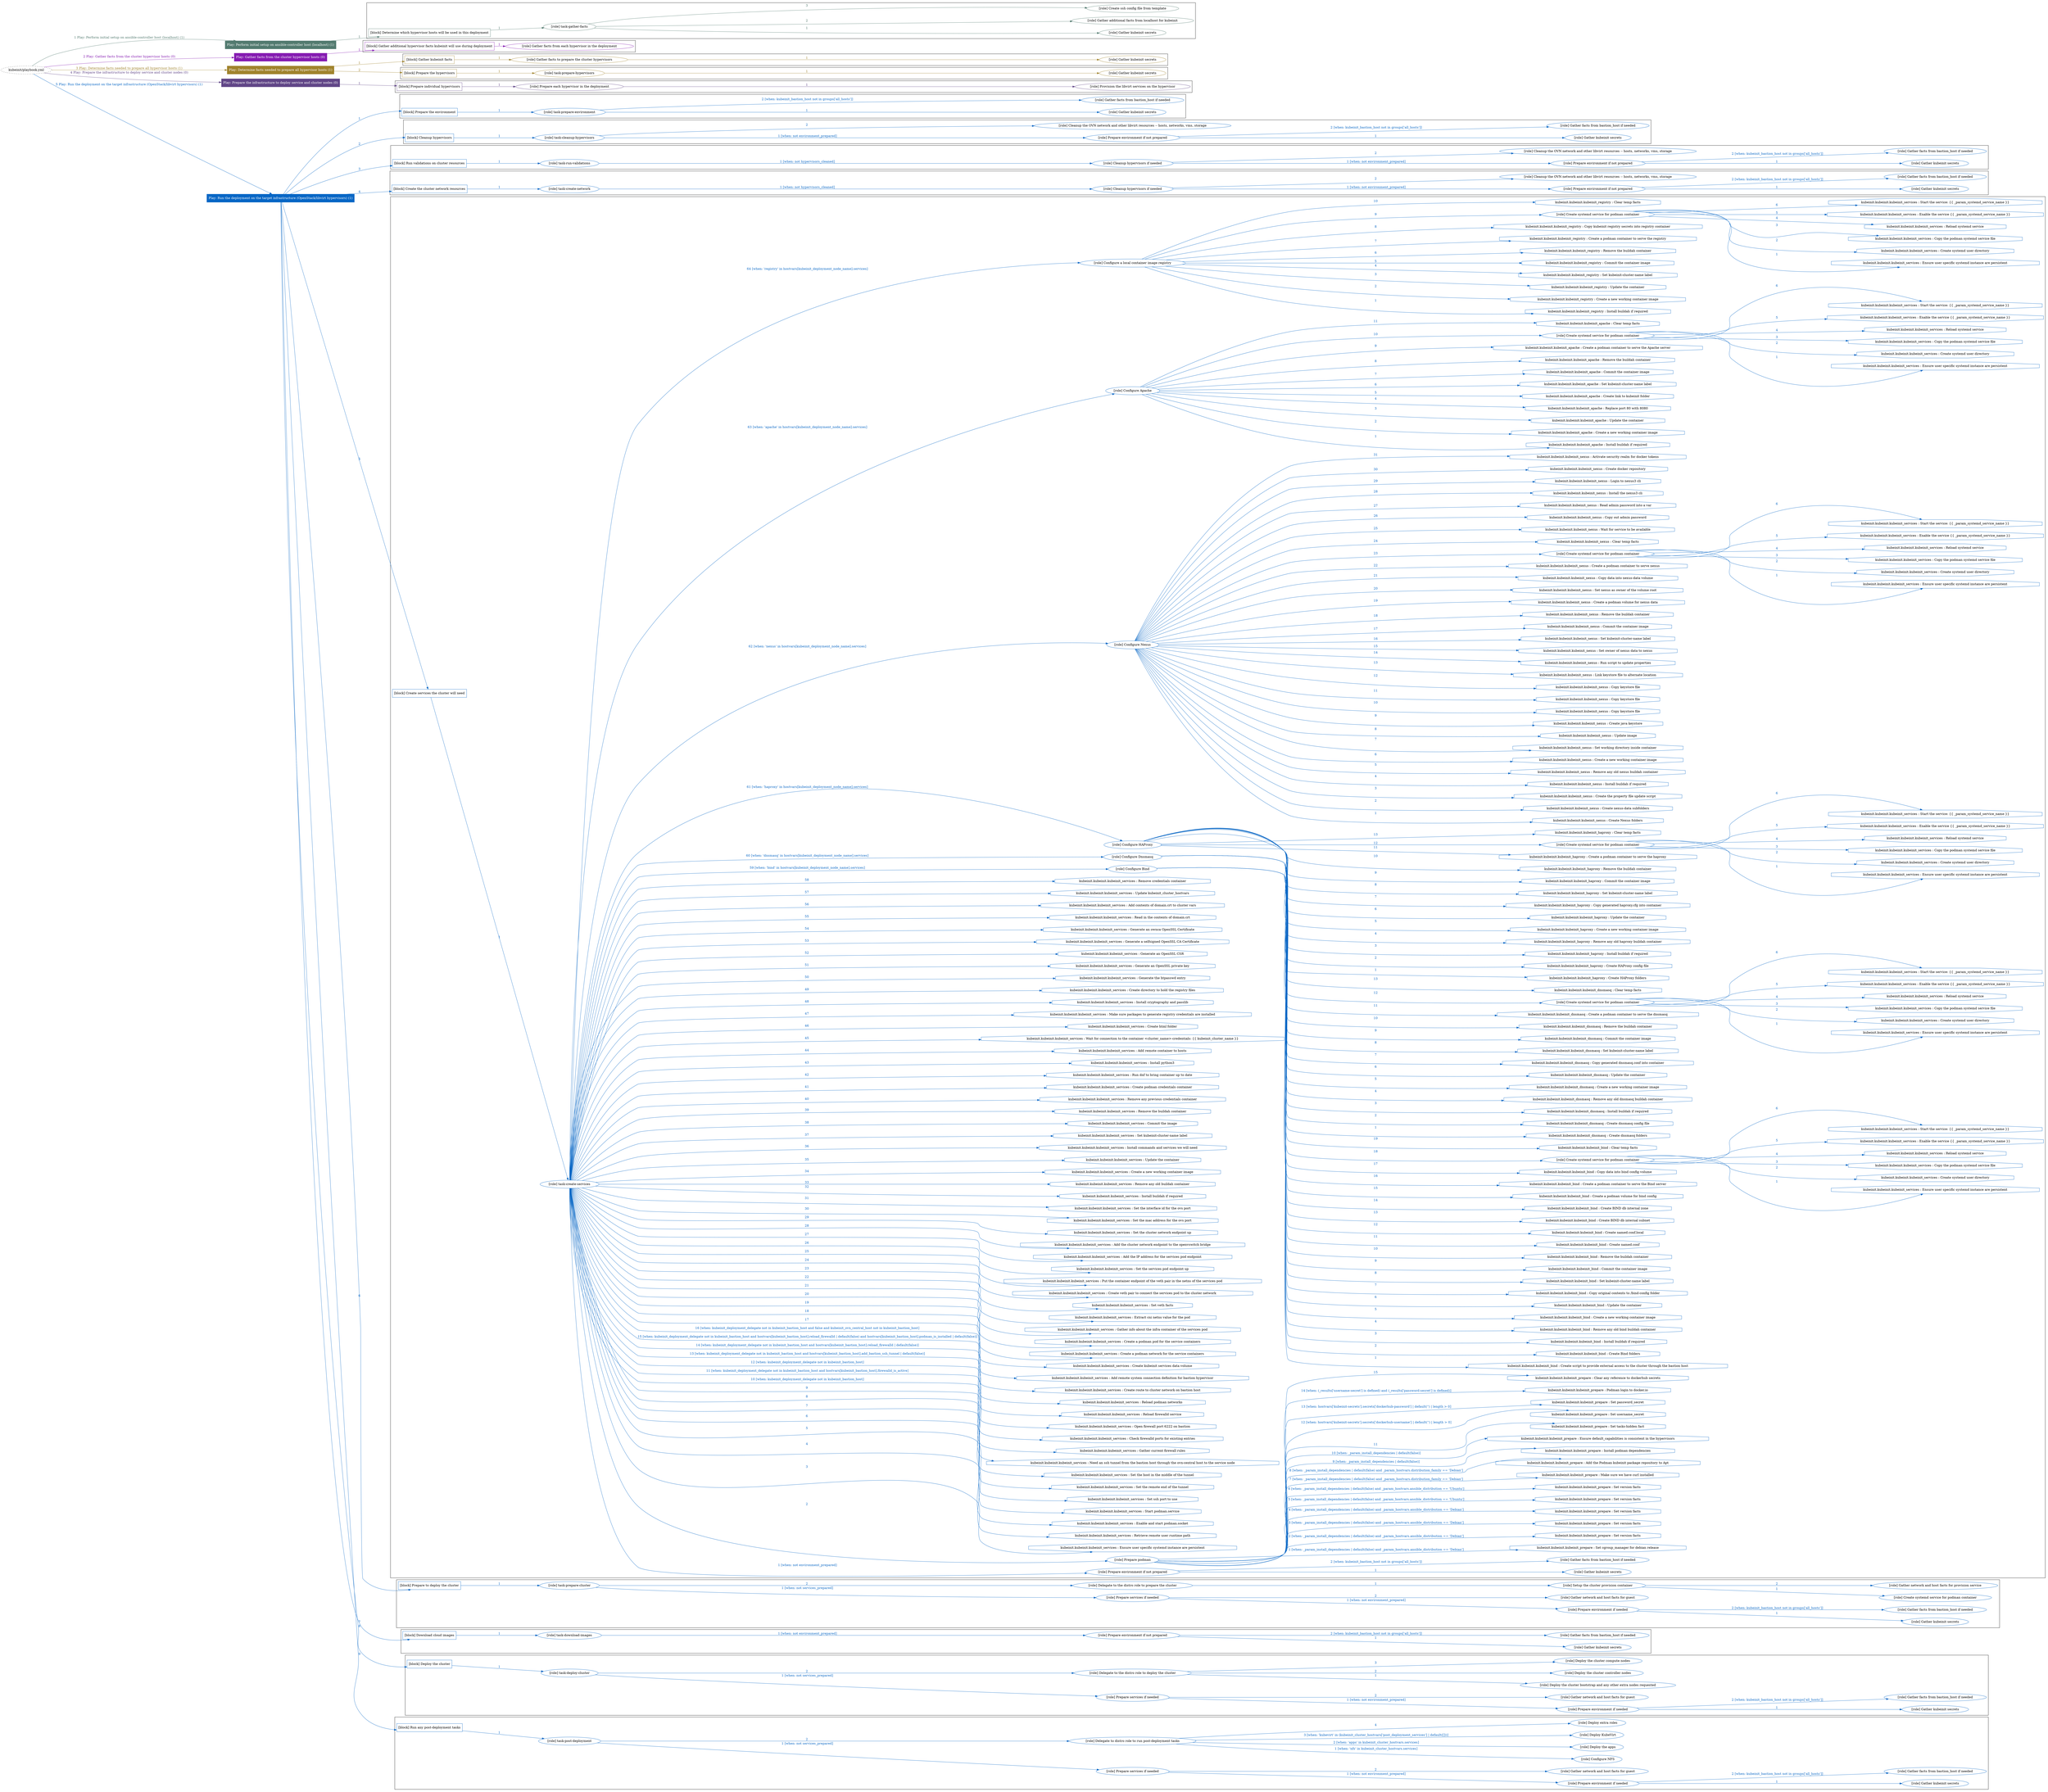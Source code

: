 digraph {
	graph [concentrate=true ordering=in rankdir=LR ratio=fill]
	edge [esep=5 sep=10]
	"kubeinit/playbook.yml" [URL="/home/runner/work/kubeinit/kubeinit/kubeinit/playbook.yml" id=playbook_2a9efd13 style=dotted]
	"kubeinit/playbook.yml" -> play_57c274f5 [label="1 Play: Perform initial setup on ansible-controller host (localhost) (1)" color="#527a6f" fontcolor="#527a6f" id=edge_play_57c274f5 labeltooltip="1 Play: Perform initial setup on ansible-controller host (localhost) (1)" tooltip="1 Play: Perform initial setup on ansible-controller host (localhost) (1)"]
	subgraph "Play: Perform initial setup on ansible-controller host (localhost) (1)" {
		play_57c274f5 [label="Play: Perform initial setup on ansible-controller host (localhost) (1)" URL="/home/runner/work/kubeinit/kubeinit/kubeinit/playbook.yml" color="#527a6f" fontcolor="#ffffff" id=play_57c274f5 shape=box style=filled tooltip=localhost]
		play_57c274f5 -> block_bd52736f [label=1 color="#527a6f" fontcolor="#527a6f" id=edge_block_bd52736f labeltooltip=1 tooltip=1]
		subgraph cluster_block_bd52736f {
			block_bd52736f [label="[block] Determine which hypervisor hosts will be used in this deployment" URL="/home/runner/work/kubeinit/kubeinit/kubeinit/playbook.yml" color="#527a6f" id=block_bd52736f labeltooltip="Determine which hypervisor hosts will be used in this deployment" shape=box tooltip="Determine which hypervisor hosts will be used in this deployment"]
			block_bd52736f -> role_cc1acecd [label="1 " color="#527a6f" fontcolor="#527a6f" id=edge_role_cc1acecd labeltooltip="1 " tooltip="1 "]
			subgraph "task-gather-facts" {
				role_cc1acecd [label="[role] task-gather-facts" URL="/home/runner/work/kubeinit/kubeinit/kubeinit/playbook.yml" color="#527a6f" id=role_cc1acecd tooltip="task-gather-facts"]
				role_cc1acecd -> role_38241ec8 [label="1 " color="#527a6f" fontcolor="#527a6f" id=edge_role_38241ec8 labeltooltip="1 " tooltip="1 "]
				subgraph "Gather kubeinit secrets" {
					role_38241ec8 [label="[role] Gather kubeinit secrets" URL="/home/runner/.ansible/collections/ansible_collections/kubeinit/kubeinit/roles/kubeinit_prepare/tasks/build_hypervisors_group.yml" color="#527a6f" id=role_38241ec8 tooltip="Gather kubeinit secrets"]
				}
				role_cc1acecd -> role_a0e99539 [label="2 " color="#527a6f" fontcolor="#527a6f" id=edge_role_a0e99539 labeltooltip="2 " tooltip="2 "]
				subgraph "Gather additional facts from localhost for kubeinit" {
					role_a0e99539 [label="[role] Gather additional facts from localhost for kubeinit" URL="/home/runner/.ansible/collections/ansible_collections/kubeinit/kubeinit/roles/kubeinit_prepare/tasks/build_hypervisors_group.yml" color="#527a6f" id=role_a0e99539 tooltip="Gather additional facts from localhost for kubeinit"]
				}
				role_cc1acecd -> role_9846d60a [label="3 " color="#527a6f" fontcolor="#527a6f" id=edge_role_9846d60a labeltooltip="3 " tooltip="3 "]
				subgraph "Create ssh config file from template" {
					role_9846d60a [label="[role] Create ssh config file from template" URL="/home/runner/.ansible/collections/ansible_collections/kubeinit/kubeinit/roles/kubeinit_prepare/tasks/build_hypervisors_group.yml" color="#527a6f" id=role_9846d60a tooltip="Create ssh config file from template"]
				}
			}
		}
	}
	"kubeinit/playbook.yml" -> play_d6c5ce8b [label="2 Play: Gather facts from the cluster hypervisor hosts (0)" color="#851bb1" fontcolor="#851bb1" id=edge_play_d6c5ce8b labeltooltip="2 Play: Gather facts from the cluster hypervisor hosts (0)" tooltip="2 Play: Gather facts from the cluster hypervisor hosts (0)"]
	subgraph "Play: Gather facts from the cluster hypervisor hosts (0)" {
		play_d6c5ce8b [label="Play: Gather facts from the cluster hypervisor hosts (0)" URL="/home/runner/work/kubeinit/kubeinit/kubeinit/playbook.yml" color="#851bb1" fontcolor="#ffffff" id=play_d6c5ce8b shape=box style=filled tooltip="Play: Gather facts from the cluster hypervisor hosts (0)"]
		play_d6c5ce8b -> block_61f0c64d [label=1 color="#851bb1" fontcolor="#851bb1" id=edge_block_61f0c64d labeltooltip=1 tooltip=1]
		subgraph cluster_block_61f0c64d {
			block_61f0c64d [label="[block] Gather additional hypervisor facts kubeinit will use during deployment" URL="/home/runner/work/kubeinit/kubeinit/kubeinit/playbook.yml" color="#851bb1" id=block_61f0c64d labeltooltip="Gather additional hypervisor facts kubeinit will use during deployment" shape=box tooltip="Gather additional hypervisor facts kubeinit will use during deployment"]
			block_61f0c64d -> role_ea0c57d7 [label="1 " color="#851bb1" fontcolor="#851bb1" id=edge_role_ea0c57d7 labeltooltip="1 " tooltip="1 "]
			subgraph "Gather facts from each hypervisor in the deployment" {
				role_ea0c57d7 [label="[role] Gather facts from each hypervisor in the deployment" URL="/home/runner/work/kubeinit/kubeinit/kubeinit/playbook.yml" color="#851bb1" id=role_ea0c57d7 tooltip="Gather facts from each hypervisor in the deployment"]
			}
		}
	}
	"kubeinit/playbook.yml" -> play_50a62f6e [label="3 Play: Determine facts needed to prepare all hypervisor hosts (1)" color="#a0832c" fontcolor="#a0832c" id=edge_play_50a62f6e labeltooltip="3 Play: Determine facts needed to prepare all hypervisor hosts (1)" tooltip="3 Play: Determine facts needed to prepare all hypervisor hosts (1)"]
	subgraph "Play: Determine facts needed to prepare all hypervisor hosts (1)" {
		play_50a62f6e [label="Play: Determine facts needed to prepare all hypervisor hosts (1)" URL="/home/runner/work/kubeinit/kubeinit/kubeinit/playbook.yml" color="#a0832c" fontcolor="#ffffff" id=play_50a62f6e shape=box style=filled tooltip=localhost]
		play_50a62f6e -> block_3d5fd59e [label=1 color="#a0832c" fontcolor="#a0832c" id=edge_block_3d5fd59e labeltooltip=1 tooltip=1]
		subgraph cluster_block_3d5fd59e {
			block_3d5fd59e [label="[block] Gather kubeinit facts" URL="/home/runner/work/kubeinit/kubeinit/kubeinit/playbook.yml" color="#a0832c" id=block_3d5fd59e labeltooltip="Gather kubeinit facts" shape=box tooltip="Gather kubeinit facts"]
			block_3d5fd59e -> role_90b4622b [label="1 " color="#a0832c" fontcolor="#a0832c" id=edge_role_90b4622b labeltooltip="1 " tooltip="1 "]
			subgraph "Gather facts to prepare the cluster hypervisors" {
				role_90b4622b [label="[role] Gather facts to prepare the cluster hypervisors" URL="/home/runner/work/kubeinit/kubeinit/kubeinit/playbook.yml" color="#a0832c" id=role_90b4622b tooltip="Gather facts to prepare the cluster hypervisors"]
				role_90b4622b -> role_2747115a [label="1 " color="#a0832c" fontcolor="#a0832c" id=edge_role_2747115a labeltooltip="1 " tooltip="1 "]
				subgraph "Gather kubeinit secrets" {
					role_2747115a [label="[role] Gather kubeinit secrets" URL="/home/runner/.ansible/collections/ansible_collections/kubeinit/kubeinit/roles/kubeinit_prepare/tasks/gather_kubeinit_facts.yml" color="#a0832c" id=role_2747115a tooltip="Gather kubeinit secrets"]
				}
			}
		}
		play_50a62f6e -> block_1f703990 [label=2 color="#a0832c" fontcolor="#a0832c" id=edge_block_1f703990 labeltooltip=2 tooltip=2]
		subgraph cluster_block_1f703990 {
			block_1f703990 [label="[block] Prepare the hypervisors" URL="/home/runner/work/kubeinit/kubeinit/kubeinit/playbook.yml" color="#a0832c" id=block_1f703990 labeltooltip="Prepare the hypervisors" shape=box tooltip="Prepare the hypervisors"]
			block_1f703990 -> role_56fc637a [label="1 " color="#a0832c" fontcolor="#a0832c" id=edge_role_56fc637a labeltooltip="1 " tooltip="1 "]
			subgraph "task-prepare-hypervisors" {
				role_56fc637a [label="[role] task-prepare-hypervisors" URL="/home/runner/work/kubeinit/kubeinit/kubeinit/playbook.yml" color="#a0832c" id=role_56fc637a tooltip="task-prepare-hypervisors"]
				role_56fc637a -> role_2e0d401c [label="1 " color="#a0832c" fontcolor="#a0832c" id=edge_role_2e0d401c labeltooltip="1 " tooltip="1 "]
				subgraph "Gather kubeinit secrets" {
					role_2e0d401c [label="[role] Gather kubeinit secrets" URL="/home/runner/.ansible/collections/ansible_collections/kubeinit/kubeinit/roles/kubeinit_prepare/tasks/gather_kubeinit_facts.yml" color="#a0832c" id=role_2e0d401c tooltip="Gather kubeinit secrets"]
				}
			}
		}
	}
	"kubeinit/playbook.yml" -> play_39d6ec57 [label="4 Play: Prepare the infrastructure to deploy service and cluster nodes (0)" color="#604587" fontcolor="#604587" id=edge_play_39d6ec57 labeltooltip="4 Play: Prepare the infrastructure to deploy service and cluster nodes (0)" tooltip="4 Play: Prepare the infrastructure to deploy service and cluster nodes (0)"]
	subgraph "Play: Prepare the infrastructure to deploy service and cluster nodes (0)" {
		play_39d6ec57 [label="Play: Prepare the infrastructure to deploy service and cluster nodes (0)" URL="/home/runner/work/kubeinit/kubeinit/kubeinit/playbook.yml" color="#604587" fontcolor="#ffffff" id=play_39d6ec57 shape=box style=filled tooltip="Play: Prepare the infrastructure to deploy service and cluster nodes (0)"]
		play_39d6ec57 -> block_97d0256d [label=1 color="#604587" fontcolor="#604587" id=edge_block_97d0256d labeltooltip=1 tooltip=1]
		subgraph cluster_block_97d0256d {
			block_97d0256d [label="[block] Prepare individual hypervisors" URL="/home/runner/work/kubeinit/kubeinit/kubeinit/playbook.yml" color="#604587" id=block_97d0256d labeltooltip="Prepare individual hypervisors" shape=box tooltip="Prepare individual hypervisors"]
			block_97d0256d -> role_2b5f0b96 [label="1 " color="#604587" fontcolor="#604587" id=edge_role_2b5f0b96 labeltooltip="1 " tooltip="1 "]
			subgraph "Prepare each hypervisor in the deployment" {
				role_2b5f0b96 [label="[role] Prepare each hypervisor in the deployment" URL="/home/runner/work/kubeinit/kubeinit/kubeinit/playbook.yml" color="#604587" id=role_2b5f0b96 tooltip="Prepare each hypervisor in the deployment"]
				role_2b5f0b96 -> role_6d0d0103 [label="1 " color="#604587" fontcolor="#604587" id=edge_role_6d0d0103 labeltooltip="1 " tooltip="1 "]
				subgraph "Provision the libvirt services on the hypervisor" {
					role_6d0d0103 [label="[role] Provision the libvirt services on the hypervisor" URL="/home/runner/.ansible/collections/ansible_collections/kubeinit/kubeinit/roles/kubeinit_prepare/tasks/prepare_hypervisor.yml" color="#604587" id=role_6d0d0103 tooltip="Provision the libvirt services on the hypervisor"]
				}
			}
		}
	}
	"kubeinit/playbook.yml" -> play_f664d498 [label="5 Play: Run the deployment on the target infrastructure (OpenStack/libvirt hypervisors) (1)" color="#0766c5" fontcolor="#0766c5" id=edge_play_f664d498 labeltooltip="5 Play: Run the deployment on the target infrastructure (OpenStack/libvirt hypervisors) (1)" tooltip="5 Play: Run the deployment on the target infrastructure (OpenStack/libvirt hypervisors) (1)"]
	subgraph "Play: Run the deployment on the target infrastructure (OpenStack/libvirt hypervisors) (1)" {
		play_f664d498 [label="Play: Run the deployment on the target infrastructure (OpenStack/libvirt hypervisors) (1)" URL="/home/runner/work/kubeinit/kubeinit/kubeinit/playbook.yml" color="#0766c5" fontcolor="#ffffff" id=play_f664d498 shape=box style=filled tooltip=localhost]
		play_f664d498 -> block_0b3d087a [label=1 color="#0766c5" fontcolor="#0766c5" id=edge_block_0b3d087a labeltooltip=1 tooltip=1]
		subgraph cluster_block_0b3d087a {
			block_0b3d087a [label="[block] Prepare the environment" URL="/home/runner/work/kubeinit/kubeinit/kubeinit/playbook.yml" color="#0766c5" id=block_0b3d087a labeltooltip="Prepare the environment" shape=box tooltip="Prepare the environment"]
			block_0b3d087a -> role_6f8f4179 [label="1 " color="#0766c5" fontcolor="#0766c5" id=edge_role_6f8f4179 labeltooltip="1 " tooltip="1 "]
			subgraph "task-prepare-environment" {
				role_6f8f4179 [label="[role] task-prepare-environment" URL="/home/runner/work/kubeinit/kubeinit/kubeinit/playbook.yml" color="#0766c5" id=role_6f8f4179 tooltip="task-prepare-environment"]
				role_6f8f4179 -> role_6e890896 [label="1 " color="#0766c5" fontcolor="#0766c5" id=edge_role_6e890896 labeltooltip="1 " tooltip="1 "]
				subgraph "Gather kubeinit secrets" {
					role_6e890896 [label="[role] Gather kubeinit secrets" URL="/home/runner/.ansible/collections/ansible_collections/kubeinit/kubeinit/roles/kubeinit_prepare/tasks/gather_kubeinit_facts.yml" color="#0766c5" id=role_6e890896 tooltip="Gather kubeinit secrets"]
				}
				role_6f8f4179 -> role_4de83000 [label="2 [when: kubeinit_bastion_host not in groups['all_hosts']]" color="#0766c5" fontcolor="#0766c5" id=edge_role_4de83000 labeltooltip="2 [when: kubeinit_bastion_host not in groups['all_hosts']]" tooltip="2 [when: kubeinit_bastion_host not in groups['all_hosts']]"]
				subgraph "Gather facts from bastion_host if needed" {
					role_4de83000 [label="[role] Gather facts from bastion_host if needed" URL="/home/runner/.ansible/collections/ansible_collections/kubeinit/kubeinit/roles/kubeinit_prepare/tasks/main.yml" color="#0766c5" id=role_4de83000 tooltip="Gather facts from bastion_host if needed"]
				}
			}
		}
		play_f664d498 -> block_eb7c57dc [label=2 color="#0766c5" fontcolor="#0766c5" id=edge_block_eb7c57dc labeltooltip=2 tooltip=2]
		subgraph cluster_block_eb7c57dc {
			block_eb7c57dc [label="[block] Cleanup hypervisors" URL="/home/runner/work/kubeinit/kubeinit/kubeinit/playbook.yml" color="#0766c5" id=block_eb7c57dc labeltooltip="Cleanup hypervisors" shape=box tooltip="Cleanup hypervisors"]
			block_eb7c57dc -> role_07443d62 [label="1 " color="#0766c5" fontcolor="#0766c5" id=edge_role_07443d62 labeltooltip="1 " tooltip="1 "]
			subgraph "task-cleanup-hypervisors" {
				role_07443d62 [label="[role] task-cleanup-hypervisors" URL="/home/runner/work/kubeinit/kubeinit/kubeinit/playbook.yml" color="#0766c5" id=role_07443d62 tooltip="task-cleanup-hypervisors"]
				role_07443d62 -> role_cf598fea [label="1 [when: not environment_prepared]" color="#0766c5" fontcolor="#0766c5" id=edge_role_cf598fea labeltooltip="1 [when: not environment_prepared]" tooltip="1 [when: not environment_prepared]"]
				subgraph "Prepare environment if not prepared" {
					role_cf598fea [label="[role] Prepare environment if not prepared" URL="/home/runner/.ansible/collections/ansible_collections/kubeinit/kubeinit/roles/kubeinit_libvirt/tasks/cleanup_hypervisors.yml" color="#0766c5" id=role_cf598fea tooltip="Prepare environment if not prepared"]
					role_cf598fea -> role_bcdab736 [label="1 " color="#0766c5" fontcolor="#0766c5" id=edge_role_bcdab736 labeltooltip="1 " tooltip="1 "]
					subgraph "Gather kubeinit secrets" {
						role_bcdab736 [label="[role] Gather kubeinit secrets" URL="/home/runner/.ansible/collections/ansible_collections/kubeinit/kubeinit/roles/kubeinit_prepare/tasks/gather_kubeinit_facts.yml" color="#0766c5" id=role_bcdab736 tooltip="Gather kubeinit secrets"]
					}
					role_cf598fea -> role_8e65b1d2 [label="2 [when: kubeinit_bastion_host not in groups['all_hosts']]" color="#0766c5" fontcolor="#0766c5" id=edge_role_8e65b1d2 labeltooltip="2 [when: kubeinit_bastion_host not in groups['all_hosts']]" tooltip="2 [when: kubeinit_bastion_host not in groups['all_hosts']]"]
					subgraph "Gather facts from bastion_host if needed" {
						role_8e65b1d2 [label="[role] Gather facts from bastion_host if needed" URL="/home/runner/.ansible/collections/ansible_collections/kubeinit/kubeinit/roles/kubeinit_prepare/tasks/main.yml" color="#0766c5" id=role_8e65b1d2 tooltip="Gather facts from bastion_host if needed"]
					}
				}
				role_07443d62 -> role_4c36641a [label="2 " color="#0766c5" fontcolor="#0766c5" id=edge_role_4c36641a labeltooltip="2 " tooltip="2 "]
				subgraph "Cleanup the OVN network and other libvirt resources -- hosts, networks, vms, storage" {
					role_4c36641a [label="[role] Cleanup the OVN network and other libvirt resources -- hosts, networks, vms, storage" URL="/home/runner/.ansible/collections/ansible_collections/kubeinit/kubeinit/roles/kubeinit_libvirt/tasks/cleanup_hypervisors.yml" color="#0766c5" id=role_4c36641a tooltip="Cleanup the OVN network and other libvirt resources -- hosts, networks, vms, storage"]
				}
			}
		}
		play_f664d498 -> block_d59c0c43 [label=3 color="#0766c5" fontcolor="#0766c5" id=edge_block_d59c0c43 labeltooltip=3 tooltip=3]
		subgraph cluster_block_d59c0c43 {
			block_d59c0c43 [label="[block] Run validations on cluster resources" URL="/home/runner/work/kubeinit/kubeinit/kubeinit/playbook.yml" color="#0766c5" id=block_d59c0c43 labeltooltip="Run validations on cluster resources" shape=box tooltip="Run validations on cluster resources"]
			block_d59c0c43 -> role_86e152ee [label="1 " color="#0766c5" fontcolor="#0766c5" id=edge_role_86e152ee labeltooltip="1 " tooltip="1 "]
			subgraph "task-run-validations" {
				role_86e152ee [label="[role] task-run-validations" URL="/home/runner/work/kubeinit/kubeinit/kubeinit/playbook.yml" color="#0766c5" id=role_86e152ee tooltip="task-run-validations"]
				role_86e152ee -> role_d7a29ad0 [label="1 [when: not hypervisors_cleaned]" color="#0766c5" fontcolor="#0766c5" id=edge_role_d7a29ad0 labeltooltip="1 [when: not hypervisors_cleaned]" tooltip="1 [when: not hypervisors_cleaned]"]
				subgraph "Cleanup hypervisors if needed" {
					role_d7a29ad0 [label="[role] Cleanup hypervisors if needed" URL="/home/runner/.ansible/collections/ansible_collections/kubeinit/kubeinit/roles/kubeinit_validations/tasks/main.yml" color="#0766c5" id=role_d7a29ad0 tooltip="Cleanup hypervisors if needed"]
					role_d7a29ad0 -> role_2126b845 [label="1 [when: not environment_prepared]" color="#0766c5" fontcolor="#0766c5" id=edge_role_2126b845 labeltooltip="1 [when: not environment_prepared]" tooltip="1 [when: not environment_prepared]"]
					subgraph "Prepare environment if not prepared" {
						role_2126b845 [label="[role] Prepare environment if not prepared" URL="/home/runner/.ansible/collections/ansible_collections/kubeinit/kubeinit/roles/kubeinit_libvirt/tasks/cleanup_hypervisors.yml" color="#0766c5" id=role_2126b845 tooltip="Prepare environment if not prepared"]
						role_2126b845 -> role_08075067 [label="1 " color="#0766c5" fontcolor="#0766c5" id=edge_role_08075067 labeltooltip="1 " tooltip="1 "]
						subgraph "Gather kubeinit secrets" {
							role_08075067 [label="[role] Gather kubeinit secrets" URL="/home/runner/.ansible/collections/ansible_collections/kubeinit/kubeinit/roles/kubeinit_prepare/tasks/gather_kubeinit_facts.yml" color="#0766c5" id=role_08075067 tooltip="Gather kubeinit secrets"]
						}
						role_2126b845 -> role_bc21d1f0 [label="2 [when: kubeinit_bastion_host not in groups['all_hosts']]" color="#0766c5" fontcolor="#0766c5" id=edge_role_bc21d1f0 labeltooltip="2 [when: kubeinit_bastion_host not in groups['all_hosts']]" tooltip="2 [when: kubeinit_bastion_host not in groups['all_hosts']]"]
						subgraph "Gather facts from bastion_host if needed" {
							role_bc21d1f0 [label="[role] Gather facts from bastion_host if needed" URL="/home/runner/.ansible/collections/ansible_collections/kubeinit/kubeinit/roles/kubeinit_prepare/tasks/main.yml" color="#0766c5" id=role_bc21d1f0 tooltip="Gather facts from bastion_host if needed"]
						}
					}
					role_d7a29ad0 -> role_da8c26c0 [label="2 " color="#0766c5" fontcolor="#0766c5" id=edge_role_da8c26c0 labeltooltip="2 " tooltip="2 "]
					subgraph "Cleanup the OVN network and other libvirt resources -- hosts, networks, vms, storage" {
						role_da8c26c0 [label="[role] Cleanup the OVN network and other libvirt resources -- hosts, networks, vms, storage" URL="/home/runner/.ansible/collections/ansible_collections/kubeinit/kubeinit/roles/kubeinit_libvirt/tasks/cleanup_hypervisors.yml" color="#0766c5" id=role_da8c26c0 tooltip="Cleanup the OVN network and other libvirt resources -- hosts, networks, vms, storage"]
					}
				}
			}
		}
		play_f664d498 -> block_ce31272d [label=4 color="#0766c5" fontcolor="#0766c5" id=edge_block_ce31272d labeltooltip=4 tooltip=4]
		subgraph cluster_block_ce31272d {
			block_ce31272d [label="[block] Create the cluster network resources" URL="/home/runner/work/kubeinit/kubeinit/kubeinit/playbook.yml" color="#0766c5" id=block_ce31272d labeltooltip="Create the cluster network resources" shape=box tooltip="Create the cluster network resources"]
			block_ce31272d -> role_aae1fcf3 [label="1 " color="#0766c5" fontcolor="#0766c5" id=edge_role_aae1fcf3 labeltooltip="1 " tooltip="1 "]
			subgraph "task-create-network" {
				role_aae1fcf3 [label="[role] task-create-network" URL="/home/runner/work/kubeinit/kubeinit/kubeinit/playbook.yml" color="#0766c5" id=role_aae1fcf3 tooltip="task-create-network"]
				role_aae1fcf3 -> role_7d313344 [label="1 [when: not hypervisors_cleaned]" color="#0766c5" fontcolor="#0766c5" id=edge_role_7d313344 labeltooltip="1 [when: not hypervisors_cleaned]" tooltip="1 [when: not hypervisors_cleaned]"]
				subgraph "Cleanup hypervisors if needed" {
					role_7d313344 [label="[role] Cleanup hypervisors if needed" URL="/home/runner/.ansible/collections/ansible_collections/kubeinit/kubeinit/roles/kubeinit_libvirt/tasks/create_network.yml" color="#0766c5" id=role_7d313344 tooltip="Cleanup hypervisors if needed"]
					role_7d313344 -> role_6c922454 [label="1 [when: not environment_prepared]" color="#0766c5" fontcolor="#0766c5" id=edge_role_6c922454 labeltooltip="1 [when: not environment_prepared]" tooltip="1 [when: not environment_prepared]"]
					subgraph "Prepare environment if not prepared" {
						role_6c922454 [label="[role] Prepare environment if not prepared" URL="/home/runner/.ansible/collections/ansible_collections/kubeinit/kubeinit/roles/kubeinit_libvirt/tasks/cleanup_hypervisors.yml" color="#0766c5" id=role_6c922454 tooltip="Prepare environment if not prepared"]
						role_6c922454 -> role_2c4c3c34 [label="1 " color="#0766c5" fontcolor="#0766c5" id=edge_role_2c4c3c34 labeltooltip="1 " tooltip="1 "]
						subgraph "Gather kubeinit secrets" {
							role_2c4c3c34 [label="[role] Gather kubeinit secrets" URL="/home/runner/.ansible/collections/ansible_collections/kubeinit/kubeinit/roles/kubeinit_prepare/tasks/gather_kubeinit_facts.yml" color="#0766c5" id=role_2c4c3c34 tooltip="Gather kubeinit secrets"]
						}
						role_6c922454 -> role_b90071b1 [label="2 [when: kubeinit_bastion_host not in groups['all_hosts']]" color="#0766c5" fontcolor="#0766c5" id=edge_role_b90071b1 labeltooltip="2 [when: kubeinit_bastion_host not in groups['all_hosts']]" tooltip="2 [when: kubeinit_bastion_host not in groups['all_hosts']]"]
						subgraph "Gather facts from bastion_host if needed" {
							role_b90071b1 [label="[role] Gather facts from bastion_host if needed" URL="/home/runner/.ansible/collections/ansible_collections/kubeinit/kubeinit/roles/kubeinit_prepare/tasks/main.yml" color="#0766c5" id=role_b90071b1 tooltip="Gather facts from bastion_host if needed"]
						}
					}
					role_7d313344 -> role_cb36f96d [label="2 " color="#0766c5" fontcolor="#0766c5" id=edge_role_cb36f96d labeltooltip="2 " tooltip="2 "]
					subgraph "Cleanup the OVN network and other libvirt resources -- hosts, networks, vms, storage" {
						role_cb36f96d [label="[role] Cleanup the OVN network and other libvirt resources -- hosts, networks, vms, storage" URL="/home/runner/.ansible/collections/ansible_collections/kubeinit/kubeinit/roles/kubeinit_libvirt/tasks/cleanup_hypervisors.yml" color="#0766c5" id=role_cb36f96d tooltip="Cleanup the OVN network and other libvirt resources -- hosts, networks, vms, storage"]
					}
				}
			}
		}
		play_f664d498 -> block_42bc5147 [label=5 color="#0766c5" fontcolor="#0766c5" id=edge_block_42bc5147 labeltooltip=5 tooltip=5]
		subgraph cluster_block_42bc5147 {
			block_42bc5147 [label="[block] Create services the cluster will need" URL="/home/runner/work/kubeinit/kubeinit/kubeinit/playbook.yml" color="#0766c5" id=block_42bc5147 labeltooltip="Create services the cluster will need" shape=box tooltip="Create services the cluster will need"]
			block_42bc5147 -> role_d3e8ec9c [label="1 " color="#0766c5" fontcolor="#0766c5" id=edge_role_d3e8ec9c labeltooltip="1 " tooltip="1 "]
			subgraph "task-create-services" {
				role_d3e8ec9c [label="[role] task-create-services" URL="/home/runner/work/kubeinit/kubeinit/kubeinit/playbook.yml" color="#0766c5" id=role_d3e8ec9c tooltip="task-create-services"]
				role_d3e8ec9c -> role_1c0627d6 [label="1 [when: not environment_prepared]" color="#0766c5" fontcolor="#0766c5" id=edge_role_1c0627d6 labeltooltip="1 [when: not environment_prepared]" tooltip="1 [when: not environment_prepared]"]
				subgraph "Prepare environment if not prepared" {
					role_1c0627d6 [label="[role] Prepare environment if not prepared" URL="/home/runner/.ansible/collections/ansible_collections/kubeinit/kubeinit/roles/kubeinit_services/tasks/main.yml" color="#0766c5" id=role_1c0627d6 tooltip="Prepare environment if not prepared"]
					role_1c0627d6 -> role_9e95edcf [label="1 " color="#0766c5" fontcolor="#0766c5" id=edge_role_9e95edcf labeltooltip="1 " tooltip="1 "]
					subgraph "Gather kubeinit secrets" {
						role_9e95edcf [label="[role] Gather kubeinit secrets" URL="/home/runner/.ansible/collections/ansible_collections/kubeinit/kubeinit/roles/kubeinit_prepare/tasks/gather_kubeinit_facts.yml" color="#0766c5" id=role_9e95edcf tooltip="Gather kubeinit secrets"]
					}
					role_1c0627d6 -> role_35152774 [label="2 [when: kubeinit_bastion_host not in groups['all_hosts']]" color="#0766c5" fontcolor="#0766c5" id=edge_role_35152774 labeltooltip="2 [when: kubeinit_bastion_host not in groups['all_hosts']]" tooltip="2 [when: kubeinit_bastion_host not in groups['all_hosts']]"]
					subgraph "Gather facts from bastion_host if needed" {
						role_35152774 [label="[role] Gather facts from bastion_host if needed" URL="/home/runner/.ansible/collections/ansible_collections/kubeinit/kubeinit/roles/kubeinit_prepare/tasks/main.yml" color="#0766c5" id=role_35152774 tooltip="Gather facts from bastion_host if needed"]
					}
				}
				role_d3e8ec9c -> role_13614c4d [label="2 " color="#0766c5" fontcolor="#0766c5" id=edge_role_13614c4d labeltooltip="2 " tooltip="2 "]
				subgraph "Prepare podman" {
					role_13614c4d [label="[role] Prepare podman" URL="/home/runner/.ansible/collections/ansible_collections/kubeinit/kubeinit/roles/kubeinit_services/tasks/00_create_service_pod.yml" color="#0766c5" id=role_13614c4d tooltip="Prepare podman"]
					task_4fc94488 [label="kubeinit.kubeinit.kubeinit_prepare : Set cgroup_manager for debian release" URL="/home/runner/.ansible/collections/ansible_collections/kubeinit/kubeinit/roles/kubeinit_prepare/tasks/prepare_podman.yml" color="#0766c5" id=task_4fc94488 shape=octagon tooltip="kubeinit.kubeinit.kubeinit_prepare : Set cgroup_manager for debian release"]
					role_13614c4d -> task_4fc94488 [label="1 [when: _param_install_dependencies | default(false) and _param_hostvars.ansible_distribution == 'Debian']" color="#0766c5" fontcolor="#0766c5" id=edge_task_4fc94488 labeltooltip="1 [when: _param_install_dependencies | default(false) and _param_hostvars.ansible_distribution == 'Debian']" tooltip="1 [when: _param_install_dependencies | default(false) and _param_hostvars.ansible_distribution == 'Debian']"]
					task_01d4e291 [label="kubeinit.kubeinit.kubeinit_prepare : Set version facts" URL="/home/runner/.ansible/collections/ansible_collections/kubeinit/kubeinit/roles/kubeinit_prepare/tasks/prepare_podman.yml" color="#0766c5" id=task_01d4e291 shape=octagon tooltip="kubeinit.kubeinit.kubeinit_prepare : Set version facts"]
					role_13614c4d -> task_01d4e291 [label="2 [when: _param_install_dependencies | default(false) and _param_hostvars.ansible_distribution == 'Debian']" color="#0766c5" fontcolor="#0766c5" id=edge_task_01d4e291 labeltooltip="2 [when: _param_install_dependencies | default(false) and _param_hostvars.ansible_distribution == 'Debian']" tooltip="2 [when: _param_install_dependencies | default(false) and _param_hostvars.ansible_distribution == 'Debian']"]
					task_e2960a65 [label="kubeinit.kubeinit.kubeinit_prepare : Set version facts" URL="/home/runner/.ansible/collections/ansible_collections/kubeinit/kubeinit/roles/kubeinit_prepare/tasks/prepare_podman.yml" color="#0766c5" id=task_e2960a65 shape=octagon tooltip="kubeinit.kubeinit.kubeinit_prepare : Set version facts"]
					role_13614c4d -> task_e2960a65 [label="3 [when: _param_install_dependencies | default(false) and _param_hostvars.ansible_distribution == 'Debian']" color="#0766c5" fontcolor="#0766c5" id=edge_task_e2960a65 labeltooltip="3 [when: _param_install_dependencies | default(false) and _param_hostvars.ansible_distribution == 'Debian']" tooltip="3 [when: _param_install_dependencies | default(false) and _param_hostvars.ansible_distribution == 'Debian']"]
					task_ea6f1c8f [label="kubeinit.kubeinit.kubeinit_prepare : Set version facts" URL="/home/runner/.ansible/collections/ansible_collections/kubeinit/kubeinit/roles/kubeinit_prepare/tasks/prepare_podman.yml" color="#0766c5" id=task_ea6f1c8f shape=octagon tooltip="kubeinit.kubeinit.kubeinit_prepare : Set version facts"]
					role_13614c4d -> task_ea6f1c8f [label="4 [when: _param_install_dependencies | default(false) and _param_hostvars.ansible_distribution == 'Debian']" color="#0766c5" fontcolor="#0766c5" id=edge_task_ea6f1c8f labeltooltip="4 [when: _param_install_dependencies | default(false) and _param_hostvars.ansible_distribution == 'Debian']" tooltip="4 [when: _param_install_dependencies | default(false) and _param_hostvars.ansible_distribution == 'Debian']"]
					task_473473cf [label="kubeinit.kubeinit.kubeinit_prepare : Set version facts" URL="/home/runner/.ansible/collections/ansible_collections/kubeinit/kubeinit/roles/kubeinit_prepare/tasks/prepare_podman.yml" color="#0766c5" id=task_473473cf shape=octagon tooltip="kubeinit.kubeinit.kubeinit_prepare : Set version facts"]
					role_13614c4d -> task_473473cf [label="5 [when: _param_install_dependencies | default(false) and _param_hostvars.ansible_distribution == 'Ubuntu']" color="#0766c5" fontcolor="#0766c5" id=edge_task_473473cf labeltooltip="5 [when: _param_install_dependencies | default(false) and _param_hostvars.ansible_distribution == 'Ubuntu']" tooltip="5 [when: _param_install_dependencies | default(false) and _param_hostvars.ansible_distribution == 'Ubuntu']"]
					task_0417353e [label="kubeinit.kubeinit.kubeinit_prepare : Set version facts" URL="/home/runner/.ansible/collections/ansible_collections/kubeinit/kubeinit/roles/kubeinit_prepare/tasks/prepare_podman.yml" color="#0766c5" id=task_0417353e shape=octagon tooltip="kubeinit.kubeinit.kubeinit_prepare : Set version facts"]
					role_13614c4d -> task_0417353e [label="6 [when: _param_install_dependencies | default(false) and _param_hostvars.ansible_distribution == 'Ubuntu']" color="#0766c5" fontcolor="#0766c5" id=edge_task_0417353e labeltooltip="6 [when: _param_install_dependencies | default(false) and _param_hostvars.ansible_distribution == 'Ubuntu']" tooltip="6 [when: _param_install_dependencies | default(false) and _param_hostvars.ansible_distribution == 'Ubuntu']"]
					task_b6accde7 [label="kubeinit.kubeinit.kubeinit_prepare : Make sure we have curl installed" URL="/home/runner/.ansible/collections/ansible_collections/kubeinit/kubeinit/roles/kubeinit_prepare/tasks/prepare_podman.yml" color="#0766c5" id=task_b6accde7 shape=octagon tooltip="kubeinit.kubeinit.kubeinit_prepare : Make sure we have curl installed"]
					role_13614c4d -> task_b6accde7 [label="7 [when: _param_install_dependencies | default(false) and _param_hostvars.distribution_family == 'Debian']" color="#0766c5" fontcolor="#0766c5" id=edge_task_b6accde7 labeltooltip="7 [when: _param_install_dependencies | default(false) and _param_hostvars.distribution_family == 'Debian']" tooltip="7 [when: _param_install_dependencies | default(false) and _param_hostvars.distribution_family == 'Debian']"]
					task_2d48f55c [label="kubeinit.kubeinit.kubeinit_prepare : Add the Podman kubeinit package repository to Apt" URL="/home/runner/.ansible/collections/ansible_collections/kubeinit/kubeinit/roles/kubeinit_prepare/tasks/prepare_podman.yml" color="#0766c5" id=task_2d48f55c shape=octagon tooltip="kubeinit.kubeinit.kubeinit_prepare : Add the Podman kubeinit package repository to Apt"]
					role_13614c4d -> task_2d48f55c [label="8 [when: _param_install_dependencies | default(false) and _param_hostvars.distribution_family == 'Debian']" color="#0766c5" fontcolor="#0766c5" id=edge_task_2d48f55c labeltooltip="8 [when: _param_install_dependencies | default(false) and _param_hostvars.distribution_family == 'Debian']" tooltip="8 [when: _param_install_dependencies | default(false) and _param_hostvars.distribution_family == 'Debian']"]
					task_691202a1 [label="kubeinit.kubeinit.kubeinit_prepare : Install podman dependencies" URL="/home/runner/.ansible/collections/ansible_collections/kubeinit/kubeinit/roles/kubeinit_prepare/tasks/prepare_podman.yml" color="#0766c5" id=task_691202a1 shape=octagon tooltip="kubeinit.kubeinit.kubeinit_prepare : Install podman dependencies"]
					role_13614c4d -> task_691202a1 [label="9 [when: _param_install_dependencies | default(false)]" color="#0766c5" fontcolor="#0766c5" id=edge_task_691202a1 labeltooltip="9 [when: _param_install_dependencies | default(false)]" tooltip="9 [when: _param_install_dependencies | default(false)]"]
					task_ec768629 [label="kubeinit.kubeinit.kubeinit_prepare : Ensure default_capabilities is consistent in the hypervisors" URL="/home/runner/.ansible/collections/ansible_collections/kubeinit/kubeinit/roles/kubeinit_prepare/tasks/prepare_podman.yml" color="#0766c5" id=task_ec768629 shape=octagon tooltip="kubeinit.kubeinit.kubeinit_prepare : Ensure default_capabilities is consistent in the hypervisors"]
					role_13614c4d -> task_ec768629 [label="10 [when: _param_install_dependencies | default(false)]" color="#0766c5" fontcolor="#0766c5" id=edge_task_ec768629 labeltooltip="10 [when: _param_install_dependencies | default(false)]" tooltip="10 [when: _param_install_dependencies | default(false)]"]
					task_f812e93f [label="kubeinit.kubeinit.kubeinit_prepare : Set tasks-hidden fact" URL="/home/runner/.ansible/collections/ansible_collections/kubeinit/kubeinit/roles/kubeinit_prepare/tasks/prepare_podman.yml" color="#0766c5" id=task_f812e93f shape=octagon tooltip="kubeinit.kubeinit.kubeinit_prepare : Set tasks-hidden fact"]
					role_13614c4d -> task_f812e93f [label="11 " color="#0766c5" fontcolor="#0766c5" id=edge_task_f812e93f labeltooltip="11 " tooltip="11 "]
					task_17c17cd3 [label="kubeinit.kubeinit.kubeinit_prepare : Set username_secret" URL="/home/runner/.ansible/collections/ansible_collections/kubeinit/kubeinit/roles/kubeinit_prepare/tasks/prepare_podman.yml" color="#0766c5" id=task_17c17cd3 shape=octagon tooltip="kubeinit.kubeinit.kubeinit_prepare : Set username_secret"]
					role_13614c4d -> task_17c17cd3 [label="12 [when: hostvars['kubeinit-secrets'].secrets['dockerhub-username'] | default('') | length > 0]" color="#0766c5" fontcolor="#0766c5" id=edge_task_17c17cd3 labeltooltip="12 [when: hostvars['kubeinit-secrets'].secrets['dockerhub-username'] | default('') | length > 0]" tooltip="12 [when: hostvars['kubeinit-secrets'].secrets['dockerhub-username'] | default('') | length > 0]"]
					task_324f9742 [label="kubeinit.kubeinit.kubeinit_prepare : Set password_secret" URL="/home/runner/.ansible/collections/ansible_collections/kubeinit/kubeinit/roles/kubeinit_prepare/tasks/prepare_podman.yml" color="#0766c5" id=task_324f9742 shape=octagon tooltip="kubeinit.kubeinit.kubeinit_prepare : Set password_secret"]
					role_13614c4d -> task_324f9742 [label="13 [when: hostvars['kubeinit-secrets'].secrets['dockerhub-password'] | default('') | length > 0]" color="#0766c5" fontcolor="#0766c5" id=edge_task_324f9742 labeltooltip="13 [when: hostvars['kubeinit-secrets'].secrets['dockerhub-password'] | default('') | length > 0]" tooltip="13 [when: hostvars['kubeinit-secrets'].secrets['dockerhub-password'] | default('') | length > 0]"]
					task_5d908833 [label="kubeinit.kubeinit.kubeinit_prepare : Podman login to docker.io" URL="/home/runner/.ansible/collections/ansible_collections/kubeinit/kubeinit/roles/kubeinit_prepare/tasks/prepare_podman.yml" color="#0766c5" id=task_5d908833 shape=octagon tooltip="kubeinit.kubeinit.kubeinit_prepare : Podman login to docker.io"]
					role_13614c4d -> task_5d908833 [label="14 [when: (_results['username-secret'] is defined) and (_results['password-secret'] is defined)]" color="#0766c5" fontcolor="#0766c5" id=edge_task_5d908833 labeltooltip="14 [when: (_results['username-secret'] is defined) and (_results['password-secret'] is defined)]" tooltip="14 [when: (_results['username-secret'] is defined) and (_results['password-secret'] is defined)]"]
					task_4350c760 [label="kubeinit.kubeinit.kubeinit_prepare : Clear any reference to dockerhub secrets" URL="/home/runner/.ansible/collections/ansible_collections/kubeinit/kubeinit/roles/kubeinit_prepare/tasks/prepare_podman.yml" color="#0766c5" id=task_4350c760 shape=octagon tooltip="kubeinit.kubeinit.kubeinit_prepare : Clear any reference to dockerhub secrets"]
					role_13614c4d -> task_4350c760 [label="15 " color="#0766c5" fontcolor="#0766c5" id=edge_task_4350c760 labeltooltip="15 " tooltip="15 "]
				}
				task_75df76c1 [label="kubeinit.kubeinit.kubeinit_services : Ensure user specific systemd instance are persistent" URL="/home/runner/.ansible/collections/ansible_collections/kubeinit/kubeinit/roles/kubeinit_services/tasks/00_create_service_pod.yml" color="#0766c5" id=task_75df76c1 shape=octagon tooltip="kubeinit.kubeinit.kubeinit_services : Ensure user specific systemd instance are persistent"]
				role_d3e8ec9c -> task_75df76c1 [label="3 " color="#0766c5" fontcolor="#0766c5" id=edge_task_75df76c1 labeltooltip="3 " tooltip="3 "]
				task_f54f4e74 [label="kubeinit.kubeinit.kubeinit_services : Retrieve remote user runtime path" URL="/home/runner/.ansible/collections/ansible_collections/kubeinit/kubeinit/roles/kubeinit_services/tasks/00_create_service_pod.yml" color="#0766c5" id=task_f54f4e74 shape=octagon tooltip="kubeinit.kubeinit.kubeinit_services : Retrieve remote user runtime path"]
				role_d3e8ec9c -> task_f54f4e74 [label="4 " color="#0766c5" fontcolor="#0766c5" id=edge_task_f54f4e74 labeltooltip="4 " tooltip="4 "]
				task_238bac95 [label="kubeinit.kubeinit.kubeinit_services : Enable and start podman.socket" URL="/home/runner/.ansible/collections/ansible_collections/kubeinit/kubeinit/roles/kubeinit_services/tasks/00_create_service_pod.yml" color="#0766c5" id=task_238bac95 shape=octagon tooltip="kubeinit.kubeinit.kubeinit_services : Enable and start podman.socket"]
				role_d3e8ec9c -> task_238bac95 [label="5 " color="#0766c5" fontcolor="#0766c5" id=edge_task_238bac95 labeltooltip="5 " tooltip="5 "]
				task_81de739e [label="kubeinit.kubeinit.kubeinit_services : Start podman.service" URL="/home/runner/.ansible/collections/ansible_collections/kubeinit/kubeinit/roles/kubeinit_services/tasks/00_create_service_pod.yml" color="#0766c5" id=task_81de739e shape=octagon tooltip="kubeinit.kubeinit.kubeinit_services : Start podman.service"]
				role_d3e8ec9c -> task_81de739e [label="6 " color="#0766c5" fontcolor="#0766c5" id=edge_task_81de739e labeltooltip="6 " tooltip="6 "]
				task_203ed605 [label="kubeinit.kubeinit.kubeinit_services : Set ssh port to use" URL="/home/runner/.ansible/collections/ansible_collections/kubeinit/kubeinit/roles/kubeinit_services/tasks/00_create_service_pod.yml" color="#0766c5" id=task_203ed605 shape=octagon tooltip="kubeinit.kubeinit.kubeinit_services : Set ssh port to use"]
				role_d3e8ec9c -> task_203ed605 [label="7 " color="#0766c5" fontcolor="#0766c5" id=edge_task_203ed605 labeltooltip="7 " tooltip="7 "]
				task_a7121a54 [label="kubeinit.kubeinit.kubeinit_services : Set the remote end of the tunnel" URL="/home/runner/.ansible/collections/ansible_collections/kubeinit/kubeinit/roles/kubeinit_services/tasks/00_create_service_pod.yml" color="#0766c5" id=task_a7121a54 shape=octagon tooltip="kubeinit.kubeinit.kubeinit_services : Set the remote end of the tunnel"]
				role_d3e8ec9c -> task_a7121a54 [label="8 " color="#0766c5" fontcolor="#0766c5" id=edge_task_a7121a54 labeltooltip="8 " tooltip="8 "]
				task_d8d978c6 [label="kubeinit.kubeinit.kubeinit_services : Set the host in the middle of the tunnel" URL="/home/runner/.ansible/collections/ansible_collections/kubeinit/kubeinit/roles/kubeinit_services/tasks/00_create_service_pod.yml" color="#0766c5" id=task_d8d978c6 shape=octagon tooltip="kubeinit.kubeinit.kubeinit_services : Set the host in the middle of the tunnel"]
				role_d3e8ec9c -> task_d8d978c6 [label="9 " color="#0766c5" fontcolor="#0766c5" id=edge_task_d8d978c6 labeltooltip="9 " tooltip="9 "]
				task_9d3cd7f1 [label="kubeinit.kubeinit.kubeinit_services : Need an ssh tunnel from the bastion host through the ovn-central host to the service node" URL="/home/runner/.ansible/collections/ansible_collections/kubeinit/kubeinit/roles/kubeinit_services/tasks/00_create_service_pod.yml" color="#0766c5" id=task_9d3cd7f1 shape=octagon tooltip="kubeinit.kubeinit.kubeinit_services : Need an ssh tunnel from the bastion host through the ovn-central host to the service node"]
				role_d3e8ec9c -> task_9d3cd7f1 [label="10 [when: kubeinit_deployment_delegate not in kubeinit_bastion_host]" color="#0766c5" fontcolor="#0766c5" id=edge_task_9d3cd7f1 labeltooltip="10 [when: kubeinit_deployment_delegate not in kubeinit_bastion_host]" tooltip="10 [when: kubeinit_deployment_delegate not in kubeinit_bastion_host]"]
				task_dc9083c0 [label="kubeinit.kubeinit.kubeinit_services : Gather current firewall rules" URL="/home/runner/.ansible/collections/ansible_collections/kubeinit/kubeinit/roles/kubeinit_services/tasks/00_create_service_pod.yml" color="#0766c5" id=task_dc9083c0 shape=octagon tooltip="kubeinit.kubeinit.kubeinit_services : Gather current firewall rules"]
				role_d3e8ec9c -> task_dc9083c0 [label="11 [when: kubeinit_deployment_delegate not in kubeinit_bastion_host and hostvars[kubeinit_bastion_host].firewalld_is_active]" color="#0766c5" fontcolor="#0766c5" id=edge_task_dc9083c0 labeltooltip="11 [when: kubeinit_deployment_delegate not in kubeinit_bastion_host and hostvars[kubeinit_bastion_host].firewalld_is_active]" tooltip="11 [when: kubeinit_deployment_delegate not in kubeinit_bastion_host and hostvars[kubeinit_bastion_host].firewalld_is_active]"]
				task_8c82f50f [label="kubeinit.kubeinit.kubeinit_services : Check firewalld ports for existing entries" URL="/home/runner/.ansible/collections/ansible_collections/kubeinit/kubeinit/roles/kubeinit_services/tasks/00_create_service_pod.yml" color="#0766c5" id=task_8c82f50f shape=octagon tooltip="kubeinit.kubeinit.kubeinit_services : Check firewalld ports for existing entries"]
				role_d3e8ec9c -> task_8c82f50f [label="12 [when: kubeinit_deployment_delegate not in kubeinit_bastion_host]" color="#0766c5" fontcolor="#0766c5" id=edge_task_8c82f50f labeltooltip="12 [when: kubeinit_deployment_delegate not in kubeinit_bastion_host]" tooltip="12 [when: kubeinit_deployment_delegate not in kubeinit_bastion_host]"]
				task_c4522f69 [label="kubeinit.kubeinit.kubeinit_services : Open firewall port 6222 on bastion" URL="/home/runner/.ansible/collections/ansible_collections/kubeinit/kubeinit/roles/kubeinit_services/tasks/00_create_service_pod.yml" color="#0766c5" id=task_c4522f69 shape=octagon tooltip="kubeinit.kubeinit.kubeinit_services : Open firewall port 6222 on bastion"]
				role_d3e8ec9c -> task_c4522f69 [label="13 [when: kubeinit_deployment_delegate not in kubeinit_bastion_host and hostvars[kubeinit_bastion_host].add_bastion_ssh_tunnel | default(false)]" color="#0766c5" fontcolor="#0766c5" id=edge_task_c4522f69 labeltooltip="13 [when: kubeinit_deployment_delegate not in kubeinit_bastion_host and hostvars[kubeinit_bastion_host].add_bastion_ssh_tunnel | default(false)]" tooltip="13 [when: kubeinit_deployment_delegate not in kubeinit_bastion_host and hostvars[kubeinit_bastion_host].add_bastion_ssh_tunnel | default(false)]"]
				task_7faa6d2d [label="kubeinit.kubeinit.kubeinit_services : Reload firewalld service" URL="/home/runner/.ansible/collections/ansible_collections/kubeinit/kubeinit/roles/kubeinit_services/tasks/00_create_service_pod.yml" color="#0766c5" id=task_7faa6d2d shape=octagon tooltip="kubeinit.kubeinit.kubeinit_services : Reload firewalld service"]
				role_d3e8ec9c -> task_7faa6d2d [label="14 [when: kubeinit_deployment_delegate not in kubeinit_bastion_host and hostvars[kubeinit_bastion_host].reload_firewalld | default(false)]" color="#0766c5" fontcolor="#0766c5" id=edge_task_7faa6d2d labeltooltip="14 [when: kubeinit_deployment_delegate not in kubeinit_bastion_host and hostvars[kubeinit_bastion_host].reload_firewalld | default(false)]" tooltip="14 [when: kubeinit_deployment_delegate not in kubeinit_bastion_host and hostvars[kubeinit_bastion_host].reload_firewalld | default(false)]"]
				task_4809af8c [label="kubeinit.kubeinit.kubeinit_services : Reload podman networks" URL="/home/runner/.ansible/collections/ansible_collections/kubeinit/kubeinit/roles/kubeinit_services/tasks/00_create_service_pod.yml" color="#0766c5" id=task_4809af8c shape=octagon tooltip="kubeinit.kubeinit.kubeinit_services : Reload podman networks"]
				role_d3e8ec9c -> task_4809af8c [label="15 [when: kubeinit_deployment_delegate not in kubeinit_bastion_host and hostvars[kubeinit_bastion_host].reload_firewalld | default(false) and hostvars[kubeinit_bastion_host].podman_is_installed | default(false)]" color="#0766c5" fontcolor="#0766c5" id=edge_task_4809af8c labeltooltip="15 [when: kubeinit_deployment_delegate not in kubeinit_bastion_host and hostvars[kubeinit_bastion_host].reload_firewalld | default(false) and hostvars[kubeinit_bastion_host].podman_is_installed | default(false)]" tooltip="15 [when: kubeinit_deployment_delegate not in kubeinit_bastion_host and hostvars[kubeinit_bastion_host].reload_firewalld | default(false) and hostvars[kubeinit_bastion_host].podman_is_installed | default(false)]"]
				task_4f44e975 [label="kubeinit.kubeinit.kubeinit_services : Create route to cluster network on bastion host" URL="/home/runner/.ansible/collections/ansible_collections/kubeinit/kubeinit/roles/kubeinit_services/tasks/00_create_service_pod.yml" color="#0766c5" id=task_4f44e975 shape=octagon tooltip="kubeinit.kubeinit.kubeinit_services : Create route to cluster network on bastion host"]
				role_d3e8ec9c -> task_4f44e975 [label="16 [when: kubeinit_deployment_delegate not in kubeinit_bastion_host and false and kubeinit_ovn_central_host not in kubeinit_bastion_host]" color="#0766c5" fontcolor="#0766c5" id=edge_task_4f44e975 labeltooltip="16 [when: kubeinit_deployment_delegate not in kubeinit_bastion_host and false and kubeinit_ovn_central_host not in kubeinit_bastion_host]" tooltip="16 [when: kubeinit_deployment_delegate not in kubeinit_bastion_host and false and kubeinit_ovn_central_host not in kubeinit_bastion_host]"]
				task_c1e31e03 [label="kubeinit.kubeinit.kubeinit_services : Add remote system connection definition for bastion hypervisor" URL="/home/runner/.ansible/collections/ansible_collections/kubeinit/kubeinit/roles/kubeinit_services/tasks/00_create_service_pod.yml" color="#0766c5" id=task_c1e31e03 shape=octagon tooltip="kubeinit.kubeinit.kubeinit_services : Add remote system connection definition for bastion hypervisor"]
				role_d3e8ec9c -> task_c1e31e03 [label="17 " color="#0766c5" fontcolor="#0766c5" id=edge_task_c1e31e03 labeltooltip="17 " tooltip="17 "]
				task_9ff9e55f [label="kubeinit.kubeinit.kubeinit_services : Create kubeinit services data volume" URL="/home/runner/.ansible/collections/ansible_collections/kubeinit/kubeinit/roles/kubeinit_services/tasks/00_create_service_pod.yml" color="#0766c5" id=task_9ff9e55f shape=octagon tooltip="kubeinit.kubeinit.kubeinit_services : Create kubeinit services data volume"]
				role_d3e8ec9c -> task_9ff9e55f [label="18 " color="#0766c5" fontcolor="#0766c5" id=edge_task_9ff9e55f labeltooltip="18 " tooltip="18 "]
				task_c072767d [label="kubeinit.kubeinit.kubeinit_services : Create a podman network for the service containers" URL="/home/runner/.ansible/collections/ansible_collections/kubeinit/kubeinit/roles/kubeinit_services/tasks/00_create_service_pod.yml" color="#0766c5" id=task_c072767d shape=octagon tooltip="kubeinit.kubeinit.kubeinit_services : Create a podman network for the service containers"]
				role_d3e8ec9c -> task_c072767d [label="19 " color="#0766c5" fontcolor="#0766c5" id=edge_task_c072767d labeltooltip="19 " tooltip="19 "]
				task_928aa778 [label="kubeinit.kubeinit.kubeinit_services : Create a podman pod for the service containers" URL="/home/runner/.ansible/collections/ansible_collections/kubeinit/kubeinit/roles/kubeinit_services/tasks/00_create_service_pod.yml" color="#0766c5" id=task_928aa778 shape=octagon tooltip="kubeinit.kubeinit.kubeinit_services : Create a podman pod for the service containers"]
				role_d3e8ec9c -> task_928aa778 [label="20 " color="#0766c5" fontcolor="#0766c5" id=edge_task_928aa778 labeltooltip="20 " tooltip="20 "]
				task_ffc44146 [label="kubeinit.kubeinit.kubeinit_services : Gather info about the infra container of the services pod" URL="/home/runner/.ansible/collections/ansible_collections/kubeinit/kubeinit/roles/kubeinit_services/tasks/00_create_service_pod.yml" color="#0766c5" id=task_ffc44146 shape=octagon tooltip="kubeinit.kubeinit.kubeinit_services : Gather info about the infra container of the services pod"]
				role_d3e8ec9c -> task_ffc44146 [label="21 " color="#0766c5" fontcolor="#0766c5" id=edge_task_ffc44146 labeltooltip="21 " tooltip="21 "]
				task_11883ef4 [label="kubeinit.kubeinit.kubeinit_services : Extract cni netns value for the pod" URL="/home/runner/.ansible/collections/ansible_collections/kubeinit/kubeinit/roles/kubeinit_services/tasks/00_create_service_pod.yml" color="#0766c5" id=task_11883ef4 shape=octagon tooltip="kubeinit.kubeinit.kubeinit_services : Extract cni netns value for the pod"]
				role_d3e8ec9c -> task_11883ef4 [label="22 " color="#0766c5" fontcolor="#0766c5" id=edge_task_11883ef4 labeltooltip="22 " tooltip="22 "]
				task_385359db [label="kubeinit.kubeinit.kubeinit_services : Set veth facts" URL="/home/runner/.ansible/collections/ansible_collections/kubeinit/kubeinit/roles/kubeinit_services/tasks/00_create_service_pod.yml" color="#0766c5" id=task_385359db shape=octagon tooltip="kubeinit.kubeinit.kubeinit_services : Set veth facts"]
				role_d3e8ec9c -> task_385359db [label="23 " color="#0766c5" fontcolor="#0766c5" id=edge_task_385359db labeltooltip="23 " tooltip="23 "]
				task_58f48f77 [label="kubeinit.kubeinit.kubeinit_services : Create veth pair to connect the services pod to the cluster network" URL="/home/runner/.ansible/collections/ansible_collections/kubeinit/kubeinit/roles/kubeinit_services/tasks/00_create_service_pod.yml" color="#0766c5" id=task_58f48f77 shape=octagon tooltip="kubeinit.kubeinit.kubeinit_services : Create veth pair to connect the services pod to the cluster network"]
				role_d3e8ec9c -> task_58f48f77 [label="24 " color="#0766c5" fontcolor="#0766c5" id=edge_task_58f48f77 labeltooltip="24 " tooltip="24 "]
				task_7fde4d23 [label="kubeinit.kubeinit.kubeinit_services : Put the container endpoint of the veth pair in the netns of the services pod" URL="/home/runner/.ansible/collections/ansible_collections/kubeinit/kubeinit/roles/kubeinit_services/tasks/00_create_service_pod.yml" color="#0766c5" id=task_7fde4d23 shape=octagon tooltip="kubeinit.kubeinit.kubeinit_services : Put the container endpoint of the veth pair in the netns of the services pod"]
				role_d3e8ec9c -> task_7fde4d23 [label="25 " color="#0766c5" fontcolor="#0766c5" id=edge_task_7fde4d23 labeltooltip="25 " tooltip="25 "]
				task_c38480b1 [label="kubeinit.kubeinit.kubeinit_services : Set the services pod endpoint up" URL="/home/runner/.ansible/collections/ansible_collections/kubeinit/kubeinit/roles/kubeinit_services/tasks/00_create_service_pod.yml" color="#0766c5" id=task_c38480b1 shape=octagon tooltip="kubeinit.kubeinit.kubeinit_services : Set the services pod endpoint up"]
				role_d3e8ec9c -> task_c38480b1 [label="26 " color="#0766c5" fontcolor="#0766c5" id=edge_task_c38480b1 labeltooltip="26 " tooltip="26 "]
				task_e42ee5fa [label="kubeinit.kubeinit.kubeinit_services : Add the IP address for the services pod endpoint" URL="/home/runner/.ansible/collections/ansible_collections/kubeinit/kubeinit/roles/kubeinit_services/tasks/00_create_service_pod.yml" color="#0766c5" id=task_e42ee5fa shape=octagon tooltip="kubeinit.kubeinit.kubeinit_services : Add the IP address for the services pod endpoint"]
				role_d3e8ec9c -> task_e42ee5fa [label="27 " color="#0766c5" fontcolor="#0766c5" id=edge_task_e42ee5fa labeltooltip="27 " tooltip="27 "]
				task_e9c058c4 [label="kubeinit.kubeinit.kubeinit_services : Add the cluster network endpoint to the openvswitch bridge" URL="/home/runner/.ansible/collections/ansible_collections/kubeinit/kubeinit/roles/kubeinit_services/tasks/00_create_service_pod.yml" color="#0766c5" id=task_e9c058c4 shape=octagon tooltip="kubeinit.kubeinit.kubeinit_services : Add the cluster network endpoint to the openvswitch bridge"]
				role_d3e8ec9c -> task_e9c058c4 [label="28 " color="#0766c5" fontcolor="#0766c5" id=edge_task_e9c058c4 labeltooltip="28 " tooltip="28 "]
				task_d16221c0 [label="kubeinit.kubeinit.kubeinit_services : Set the cluster network endpoint up" URL="/home/runner/.ansible/collections/ansible_collections/kubeinit/kubeinit/roles/kubeinit_services/tasks/00_create_service_pod.yml" color="#0766c5" id=task_d16221c0 shape=octagon tooltip="kubeinit.kubeinit.kubeinit_services : Set the cluster network endpoint up"]
				role_d3e8ec9c -> task_d16221c0 [label="29 " color="#0766c5" fontcolor="#0766c5" id=edge_task_d16221c0 labeltooltip="29 " tooltip="29 "]
				task_7bc384bd [label="kubeinit.kubeinit.kubeinit_services : Set the mac address for the ovs port" URL="/home/runner/.ansible/collections/ansible_collections/kubeinit/kubeinit/roles/kubeinit_services/tasks/00_create_service_pod.yml" color="#0766c5" id=task_7bc384bd shape=octagon tooltip="kubeinit.kubeinit.kubeinit_services : Set the mac address for the ovs port"]
				role_d3e8ec9c -> task_7bc384bd [label="30 " color="#0766c5" fontcolor="#0766c5" id=edge_task_7bc384bd labeltooltip="30 " tooltip="30 "]
				task_671edeea [label="kubeinit.kubeinit.kubeinit_services : Set the interface id for the ovs port" URL="/home/runner/.ansible/collections/ansible_collections/kubeinit/kubeinit/roles/kubeinit_services/tasks/00_create_service_pod.yml" color="#0766c5" id=task_671edeea shape=octagon tooltip="kubeinit.kubeinit.kubeinit_services : Set the interface id for the ovs port"]
				role_d3e8ec9c -> task_671edeea [label="31 " color="#0766c5" fontcolor="#0766c5" id=edge_task_671edeea labeltooltip="31 " tooltip="31 "]
				task_34ebc5b4 [label="kubeinit.kubeinit.kubeinit_services : Install buildah if required" URL="/home/runner/.ansible/collections/ansible_collections/kubeinit/kubeinit/roles/kubeinit_services/tasks/prepare_credentials.yml" color="#0766c5" id=task_34ebc5b4 shape=octagon tooltip="kubeinit.kubeinit.kubeinit_services : Install buildah if required"]
				role_d3e8ec9c -> task_34ebc5b4 [label="32 " color="#0766c5" fontcolor="#0766c5" id=edge_task_34ebc5b4 labeltooltip="32 " tooltip="32 "]
				task_9118381c [label="kubeinit.kubeinit.kubeinit_services : Remove any old buildah container" URL="/home/runner/.ansible/collections/ansible_collections/kubeinit/kubeinit/roles/kubeinit_services/tasks/prepare_credentials.yml" color="#0766c5" id=task_9118381c shape=octagon tooltip="kubeinit.kubeinit.kubeinit_services : Remove any old buildah container"]
				role_d3e8ec9c -> task_9118381c [label="33 " color="#0766c5" fontcolor="#0766c5" id=edge_task_9118381c labeltooltip="33 " tooltip="33 "]
				task_6ab5d749 [label="kubeinit.kubeinit.kubeinit_services : Create a new working container image" URL="/home/runner/.ansible/collections/ansible_collections/kubeinit/kubeinit/roles/kubeinit_services/tasks/prepare_credentials.yml" color="#0766c5" id=task_6ab5d749 shape=octagon tooltip="kubeinit.kubeinit.kubeinit_services : Create a new working container image"]
				role_d3e8ec9c -> task_6ab5d749 [label="34 " color="#0766c5" fontcolor="#0766c5" id=edge_task_6ab5d749 labeltooltip="34 " tooltip="34 "]
				task_52560e51 [label="kubeinit.kubeinit.kubeinit_services : Update the container" URL="/home/runner/.ansible/collections/ansible_collections/kubeinit/kubeinit/roles/kubeinit_services/tasks/prepare_credentials.yml" color="#0766c5" id=task_52560e51 shape=octagon tooltip="kubeinit.kubeinit.kubeinit_services : Update the container"]
				role_d3e8ec9c -> task_52560e51 [label="35 " color="#0766c5" fontcolor="#0766c5" id=edge_task_52560e51 labeltooltip="35 " tooltip="35 "]
				task_3411ffee [label="kubeinit.kubeinit.kubeinit_services : Install commands and services we will need" URL="/home/runner/.ansible/collections/ansible_collections/kubeinit/kubeinit/roles/kubeinit_services/tasks/prepare_credentials.yml" color="#0766c5" id=task_3411ffee shape=octagon tooltip="kubeinit.kubeinit.kubeinit_services : Install commands and services we will need"]
				role_d3e8ec9c -> task_3411ffee [label="36 " color="#0766c5" fontcolor="#0766c5" id=edge_task_3411ffee labeltooltip="36 " tooltip="36 "]
				task_e3e38375 [label="kubeinit.kubeinit.kubeinit_services : Set kubeinit-cluster-name label" URL="/home/runner/.ansible/collections/ansible_collections/kubeinit/kubeinit/roles/kubeinit_services/tasks/prepare_credentials.yml" color="#0766c5" id=task_e3e38375 shape=octagon tooltip="kubeinit.kubeinit.kubeinit_services : Set kubeinit-cluster-name label"]
				role_d3e8ec9c -> task_e3e38375 [label="37 " color="#0766c5" fontcolor="#0766c5" id=edge_task_e3e38375 labeltooltip="37 " tooltip="37 "]
				task_ba73d4c9 [label="kubeinit.kubeinit.kubeinit_services : Commit the image" URL="/home/runner/.ansible/collections/ansible_collections/kubeinit/kubeinit/roles/kubeinit_services/tasks/prepare_credentials.yml" color="#0766c5" id=task_ba73d4c9 shape=octagon tooltip="kubeinit.kubeinit.kubeinit_services : Commit the image"]
				role_d3e8ec9c -> task_ba73d4c9 [label="38 " color="#0766c5" fontcolor="#0766c5" id=edge_task_ba73d4c9 labeltooltip="38 " tooltip="38 "]
				task_16210d9c [label="kubeinit.kubeinit.kubeinit_services : Remove the buildah container" URL="/home/runner/.ansible/collections/ansible_collections/kubeinit/kubeinit/roles/kubeinit_services/tasks/prepare_credentials.yml" color="#0766c5" id=task_16210d9c shape=octagon tooltip="kubeinit.kubeinit.kubeinit_services : Remove the buildah container"]
				role_d3e8ec9c -> task_16210d9c [label="39 " color="#0766c5" fontcolor="#0766c5" id=edge_task_16210d9c labeltooltip="39 " tooltip="39 "]
				task_622caa3a [label="kubeinit.kubeinit.kubeinit_services : Remove any previous credentials container" URL="/home/runner/.ansible/collections/ansible_collections/kubeinit/kubeinit/roles/kubeinit_services/tasks/prepare_credentials.yml" color="#0766c5" id=task_622caa3a shape=octagon tooltip="kubeinit.kubeinit.kubeinit_services : Remove any previous credentials container"]
				role_d3e8ec9c -> task_622caa3a [label="40 " color="#0766c5" fontcolor="#0766c5" id=edge_task_622caa3a labeltooltip="40 " tooltip="40 "]
				task_deed8f39 [label="kubeinit.kubeinit.kubeinit_services : Create podman credentials container" URL="/home/runner/.ansible/collections/ansible_collections/kubeinit/kubeinit/roles/kubeinit_services/tasks/prepare_credentials.yml" color="#0766c5" id=task_deed8f39 shape=octagon tooltip="kubeinit.kubeinit.kubeinit_services : Create podman credentials container"]
				role_d3e8ec9c -> task_deed8f39 [label="41 " color="#0766c5" fontcolor="#0766c5" id=edge_task_deed8f39 labeltooltip="41 " tooltip="41 "]
				task_60778d10 [label="kubeinit.kubeinit.kubeinit_services : Run dnf to bring container up to date" URL="/home/runner/.ansible/collections/ansible_collections/kubeinit/kubeinit/roles/kubeinit_services/tasks/prepare_credentials.yml" color="#0766c5" id=task_60778d10 shape=octagon tooltip="kubeinit.kubeinit.kubeinit_services : Run dnf to bring container up to date"]
				role_d3e8ec9c -> task_60778d10 [label="42 " color="#0766c5" fontcolor="#0766c5" id=edge_task_60778d10 labeltooltip="42 " tooltip="42 "]
				task_fd501cb1 [label="kubeinit.kubeinit.kubeinit_services : Install python3" URL="/home/runner/.ansible/collections/ansible_collections/kubeinit/kubeinit/roles/kubeinit_services/tasks/prepare_credentials.yml" color="#0766c5" id=task_fd501cb1 shape=octagon tooltip="kubeinit.kubeinit.kubeinit_services : Install python3"]
				role_d3e8ec9c -> task_fd501cb1 [label="43 " color="#0766c5" fontcolor="#0766c5" id=edge_task_fd501cb1 labeltooltip="43 " tooltip="43 "]
				task_f969b4e1 [label="kubeinit.kubeinit.kubeinit_services : Add remote container to hosts" URL="/home/runner/.ansible/collections/ansible_collections/kubeinit/kubeinit/roles/kubeinit_services/tasks/prepare_credentials.yml" color="#0766c5" id=task_f969b4e1 shape=octagon tooltip="kubeinit.kubeinit.kubeinit_services : Add remote container to hosts"]
				role_d3e8ec9c -> task_f969b4e1 [label="44 " color="#0766c5" fontcolor="#0766c5" id=edge_task_f969b4e1 labeltooltip="44 " tooltip="44 "]
				task_5f7ad525 [label="kubeinit.kubeinit.kubeinit_services : Wait for connection to the container <cluster_name>-credentials: {{ kubeinit_cluster_name }}" URL="/home/runner/.ansible/collections/ansible_collections/kubeinit/kubeinit/roles/kubeinit_services/tasks/prepare_credentials.yml" color="#0766c5" id=task_5f7ad525 shape=octagon tooltip="kubeinit.kubeinit.kubeinit_services : Wait for connection to the container <cluster_name>-credentials: {{ kubeinit_cluster_name }}"]
				role_d3e8ec9c -> task_5f7ad525 [label="45 " color="#0766c5" fontcolor="#0766c5" id=edge_task_5f7ad525 labeltooltip="45 " tooltip="45 "]
				task_bafba0f5 [label="kubeinit.kubeinit.kubeinit_services : Create html folder" URL="/home/runner/.ansible/collections/ansible_collections/kubeinit/kubeinit/roles/kubeinit_services/tasks/prepare_credentials.yml" color="#0766c5" id=task_bafba0f5 shape=octagon tooltip="kubeinit.kubeinit.kubeinit_services : Create html folder"]
				role_d3e8ec9c -> task_bafba0f5 [label="46 " color="#0766c5" fontcolor="#0766c5" id=edge_task_bafba0f5 labeltooltip="46 " tooltip="46 "]
				task_bd297d4b [label="kubeinit.kubeinit.kubeinit_services : Make sure packages to generate registry credentials are installed" URL="/home/runner/.ansible/collections/ansible_collections/kubeinit/kubeinit/roles/kubeinit_services/tasks/prepare_credentials.yml" color="#0766c5" id=task_bd297d4b shape=octagon tooltip="kubeinit.kubeinit.kubeinit_services : Make sure packages to generate registry credentials are installed"]
				role_d3e8ec9c -> task_bd297d4b [label="47 " color="#0766c5" fontcolor="#0766c5" id=edge_task_bd297d4b labeltooltip="47 " tooltip="47 "]
				task_8827a110 [label="kubeinit.kubeinit.kubeinit_services : Install cryptography and passlib" URL="/home/runner/.ansible/collections/ansible_collections/kubeinit/kubeinit/roles/kubeinit_services/tasks/prepare_credentials.yml" color="#0766c5" id=task_8827a110 shape=octagon tooltip="kubeinit.kubeinit.kubeinit_services : Install cryptography and passlib"]
				role_d3e8ec9c -> task_8827a110 [label="48 " color="#0766c5" fontcolor="#0766c5" id=edge_task_8827a110 labeltooltip="48 " tooltip="48 "]
				task_20cf9d7f [label="kubeinit.kubeinit.kubeinit_services : Create directory to hold the registry files" URL="/home/runner/.ansible/collections/ansible_collections/kubeinit/kubeinit/roles/kubeinit_services/tasks/prepare_credentials.yml" color="#0766c5" id=task_20cf9d7f shape=octagon tooltip="kubeinit.kubeinit.kubeinit_services : Create directory to hold the registry files"]
				role_d3e8ec9c -> task_20cf9d7f [label="49 " color="#0766c5" fontcolor="#0766c5" id=edge_task_20cf9d7f labeltooltip="49 " tooltip="49 "]
				task_ffb131ca [label="kubeinit.kubeinit.kubeinit_services : Generate the htpasswd entry" URL="/home/runner/.ansible/collections/ansible_collections/kubeinit/kubeinit/roles/kubeinit_services/tasks/prepare_credentials.yml" color="#0766c5" id=task_ffb131ca shape=octagon tooltip="kubeinit.kubeinit.kubeinit_services : Generate the htpasswd entry"]
				role_d3e8ec9c -> task_ffb131ca [label="50 " color="#0766c5" fontcolor="#0766c5" id=edge_task_ffb131ca labeltooltip="50 " tooltip="50 "]
				task_2ae7cb27 [label="kubeinit.kubeinit.kubeinit_services : Generate an OpenSSL private key" URL="/home/runner/.ansible/collections/ansible_collections/kubeinit/kubeinit/roles/kubeinit_services/tasks/prepare_credentials.yml" color="#0766c5" id=task_2ae7cb27 shape=octagon tooltip="kubeinit.kubeinit.kubeinit_services : Generate an OpenSSL private key"]
				role_d3e8ec9c -> task_2ae7cb27 [label="51 " color="#0766c5" fontcolor="#0766c5" id=edge_task_2ae7cb27 labeltooltip="51 " tooltip="51 "]
				task_45e5c447 [label="kubeinit.kubeinit.kubeinit_services : Generate an OpenSSL CSR" URL="/home/runner/.ansible/collections/ansible_collections/kubeinit/kubeinit/roles/kubeinit_services/tasks/prepare_credentials.yml" color="#0766c5" id=task_45e5c447 shape=octagon tooltip="kubeinit.kubeinit.kubeinit_services : Generate an OpenSSL CSR"]
				role_d3e8ec9c -> task_45e5c447 [label="52 " color="#0766c5" fontcolor="#0766c5" id=edge_task_45e5c447 labeltooltip="52 " tooltip="52 "]
				task_120850db [label="kubeinit.kubeinit.kubeinit_services : Generate a selfsigned OpenSSL CA Certificate" URL="/home/runner/.ansible/collections/ansible_collections/kubeinit/kubeinit/roles/kubeinit_services/tasks/prepare_credentials.yml" color="#0766c5" id=task_120850db shape=octagon tooltip="kubeinit.kubeinit.kubeinit_services : Generate a selfsigned OpenSSL CA Certificate"]
				role_d3e8ec9c -> task_120850db [label="53 " color="#0766c5" fontcolor="#0766c5" id=edge_task_120850db labeltooltip="53 " tooltip="53 "]
				task_854e3aca [label="kubeinit.kubeinit.kubeinit_services : Generate an ownca OpenSSL Certificate" URL="/home/runner/.ansible/collections/ansible_collections/kubeinit/kubeinit/roles/kubeinit_services/tasks/prepare_credentials.yml" color="#0766c5" id=task_854e3aca shape=octagon tooltip="kubeinit.kubeinit.kubeinit_services : Generate an ownca OpenSSL Certificate"]
				role_d3e8ec9c -> task_854e3aca [label="54 " color="#0766c5" fontcolor="#0766c5" id=edge_task_854e3aca labeltooltip="54 " tooltip="54 "]
				task_e3f4c592 [label="kubeinit.kubeinit.kubeinit_services : Read in the contents of domain.crt" URL="/home/runner/.ansible/collections/ansible_collections/kubeinit/kubeinit/roles/kubeinit_services/tasks/prepare_credentials.yml" color="#0766c5" id=task_e3f4c592 shape=octagon tooltip="kubeinit.kubeinit.kubeinit_services : Read in the contents of domain.crt"]
				role_d3e8ec9c -> task_e3f4c592 [label="55 " color="#0766c5" fontcolor="#0766c5" id=edge_task_e3f4c592 labeltooltip="55 " tooltip="55 "]
				task_13563685 [label="kubeinit.kubeinit.kubeinit_services : Add contents of domain.crt to cluster vars" URL="/home/runner/.ansible/collections/ansible_collections/kubeinit/kubeinit/roles/kubeinit_services/tasks/prepare_credentials.yml" color="#0766c5" id=task_13563685 shape=octagon tooltip="kubeinit.kubeinit.kubeinit_services : Add contents of domain.crt to cluster vars"]
				role_d3e8ec9c -> task_13563685 [label="56 " color="#0766c5" fontcolor="#0766c5" id=edge_task_13563685 labeltooltip="56 " tooltip="56 "]
				task_0f0c4e79 [label="kubeinit.kubeinit.kubeinit_services : Update kubeinit_cluster_hostvars" URL="/home/runner/.ansible/collections/ansible_collections/kubeinit/kubeinit/roles/kubeinit_services/tasks/prepare_credentials.yml" color="#0766c5" id=task_0f0c4e79 shape=octagon tooltip="kubeinit.kubeinit.kubeinit_services : Update kubeinit_cluster_hostvars"]
				role_d3e8ec9c -> task_0f0c4e79 [label="57 " color="#0766c5" fontcolor="#0766c5" id=edge_task_0f0c4e79 labeltooltip="57 " tooltip="57 "]
				task_b6e5ae0e [label="kubeinit.kubeinit.kubeinit_services : Remove credentials container" URL="/home/runner/.ansible/collections/ansible_collections/kubeinit/kubeinit/roles/kubeinit_services/tasks/prepare_credentials.yml" color="#0766c5" id=task_b6e5ae0e shape=octagon tooltip="kubeinit.kubeinit.kubeinit_services : Remove credentials container"]
				role_d3e8ec9c -> task_b6e5ae0e [label="58 " color="#0766c5" fontcolor="#0766c5" id=edge_task_b6e5ae0e labeltooltip="58 " tooltip="58 "]
				role_d3e8ec9c -> role_5a07197f [label="59 [when: 'bind' in hostvars[kubeinit_deployment_node_name].services]" color="#0766c5" fontcolor="#0766c5" id=edge_role_5a07197f labeltooltip="59 [when: 'bind' in hostvars[kubeinit_deployment_node_name].services]" tooltip="59 [when: 'bind' in hostvars[kubeinit_deployment_node_name].services]"]
				subgraph "Configure Bind" {
					role_5a07197f [label="[role] Configure Bind" URL="/home/runner/.ansible/collections/ansible_collections/kubeinit/kubeinit/roles/kubeinit_services/tasks/start_services_containers.yml" color="#0766c5" id=role_5a07197f tooltip="Configure Bind"]
					task_1089b628 [label="kubeinit.kubeinit.kubeinit_bind : Create script to provide external access to the cluster through the bastion host" URL="/home/runner/.ansible/collections/ansible_collections/kubeinit/kubeinit/roles/kubeinit_bind/tasks/main.yml" color="#0766c5" id=task_1089b628 shape=octagon tooltip="kubeinit.kubeinit.kubeinit_bind : Create script to provide external access to the cluster through the bastion host"]
					role_5a07197f -> task_1089b628 [label="1 " color="#0766c5" fontcolor="#0766c5" id=edge_task_1089b628 labeltooltip="1 " tooltip="1 "]
					task_ebcab09c [label="kubeinit.kubeinit.kubeinit_bind : Create Bind folders" URL="/home/runner/.ansible/collections/ansible_collections/kubeinit/kubeinit/roles/kubeinit_bind/tasks/main.yml" color="#0766c5" id=task_ebcab09c shape=octagon tooltip="kubeinit.kubeinit.kubeinit_bind : Create Bind folders"]
					role_5a07197f -> task_ebcab09c [label="2 " color="#0766c5" fontcolor="#0766c5" id=edge_task_ebcab09c labeltooltip="2 " tooltip="2 "]
					task_6d1e3082 [label="kubeinit.kubeinit.kubeinit_bind : Install buildah if required" URL="/home/runner/.ansible/collections/ansible_collections/kubeinit/kubeinit/roles/kubeinit_bind/tasks/main.yml" color="#0766c5" id=task_6d1e3082 shape=octagon tooltip="kubeinit.kubeinit.kubeinit_bind : Install buildah if required"]
					role_5a07197f -> task_6d1e3082 [label="3 " color="#0766c5" fontcolor="#0766c5" id=edge_task_6d1e3082 labeltooltip="3 " tooltip="3 "]
					task_fe6e96a5 [label="kubeinit.kubeinit.kubeinit_bind : Remove any old bind buildah container" URL="/home/runner/.ansible/collections/ansible_collections/kubeinit/kubeinit/roles/kubeinit_bind/tasks/main.yml" color="#0766c5" id=task_fe6e96a5 shape=octagon tooltip="kubeinit.kubeinit.kubeinit_bind : Remove any old bind buildah container"]
					role_5a07197f -> task_fe6e96a5 [label="4 " color="#0766c5" fontcolor="#0766c5" id=edge_task_fe6e96a5 labeltooltip="4 " tooltip="4 "]
					task_f86af9ab [label="kubeinit.kubeinit.kubeinit_bind : Create a new working container image" URL="/home/runner/.ansible/collections/ansible_collections/kubeinit/kubeinit/roles/kubeinit_bind/tasks/main.yml" color="#0766c5" id=task_f86af9ab shape=octagon tooltip="kubeinit.kubeinit.kubeinit_bind : Create a new working container image"]
					role_5a07197f -> task_f86af9ab [label="5 " color="#0766c5" fontcolor="#0766c5" id=edge_task_f86af9ab labeltooltip="5 " tooltip="5 "]
					task_0c822766 [label="kubeinit.kubeinit.kubeinit_bind : Update the container" URL="/home/runner/.ansible/collections/ansible_collections/kubeinit/kubeinit/roles/kubeinit_bind/tasks/main.yml" color="#0766c5" id=task_0c822766 shape=octagon tooltip="kubeinit.kubeinit.kubeinit_bind : Update the container"]
					role_5a07197f -> task_0c822766 [label="6 " color="#0766c5" fontcolor="#0766c5" id=edge_task_0c822766 labeltooltip="6 " tooltip="6 "]
					task_819d3f73 [label="kubeinit.kubeinit.kubeinit_bind : Copy original contents to /bind-config folder" URL="/home/runner/.ansible/collections/ansible_collections/kubeinit/kubeinit/roles/kubeinit_bind/tasks/main.yml" color="#0766c5" id=task_819d3f73 shape=octagon tooltip="kubeinit.kubeinit.kubeinit_bind : Copy original contents to /bind-config folder"]
					role_5a07197f -> task_819d3f73 [label="7 " color="#0766c5" fontcolor="#0766c5" id=edge_task_819d3f73 labeltooltip="7 " tooltip="7 "]
					task_b4646476 [label="kubeinit.kubeinit.kubeinit_bind : Set kubeinit-cluster-name label" URL="/home/runner/.ansible/collections/ansible_collections/kubeinit/kubeinit/roles/kubeinit_bind/tasks/main.yml" color="#0766c5" id=task_b4646476 shape=octagon tooltip="kubeinit.kubeinit.kubeinit_bind : Set kubeinit-cluster-name label"]
					role_5a07197f -> task_b4646476 [label="8 " color="#0766c5" fontcolor="#0766c5" id=edge_task_b4646476 labeltooltip="8 " tooltip="8 "]
					task_10db6832 [label="kubeinit.kubeinit.kubeinit_bind : Commit the container image" URL="/home/runner/.ansible/collections/ansible_collections/kubeinit/kubeinit/roles/kubeinit_bind/tasks/main.yml" color="#0766c5" id=task_10db6832 shape=octagon tooltip="kubeinit.kubeinit.kubeinit_bind : Commit the container image"]
					role_5a07197f -> task_10db6832 [label="9 " color="#0766c5" fontcolor="#0766c5" id=edge_task_10db6832 labeltooltip="9 " tooltip="9 "]
					task_38c13197 [label="kubeinit.kubeinit.kubeinit_bind : Remove the buildah container" URL="/home/runner/.ansible/collections/ansible_collections/kubeinit/kubeinit/roles/kubeinit_bind/tasks/main.yml" color="#0766c5" id=task_38c13197 shape=octagon tooltip="kubeinit.kubeinit.kubeinit_bind : Remove the buildah container"]
					role_5a07197f -> task_38c13197 [label="10 " color="#0766c5" fontcolor="#0766c5" id=edge_task_38c13197 labeltooltip="10 " tooltip="10 "]
					task_d797d47d [label="kubeinit.kubeinit.kubeinit_bind : Create named.conf" URL="/home/runner/.ansible/collections/ansible_collections/kubeinit/kubeinit/roles/kubeinit_bind/tasks/main.yml" color="#0766c5" id=task_d797d47d shape=octagon tooltip="kubeinit.kubeinit.kubeinit_bind : Create named.conf"]
					role_5a07197f -> task_d797d47d [label="11 " color="#0766c5" fontcolor="#0766c5" id=edge_task_d797d47d labeltooltip="11 " tooltip="11 "]
					task_1c86eb3a [label="kubeinit.kubeinit.kubeinit_bind : Create named.conf.local" URL="/home/runner/.ansible/collections/ansible_collections/kubeinit/kubeinit/roles/kubeinit_bind/tasks/main.yml" color="#0766c5" id=task_1c86eb3a shape=octagon tooltip="kubeinit.kubeinit.kubeinit_bind : Create named.conf.local"]
					role_5a07197f -> task_1c86eb3a [label="12 " color="#0766c5" fontcolor="#0766c5" id=edge_task_1c86eb3a labeltooltip="12 " tooltip="12 "]
					task_34188619 [label="kubeinit.kubeinit.kubeinit_bind : Create BIND db internal subnet" URL="/home/runner/.ansible/collections/ansible_collections/kubeinit/kubeinit/roles/kubeinit_bind/tasks/main.yml" color="#0766c5" id=task_34188619 shape=octagon tooltip="kubeinit.kubeinit.kubeinit_bind : Create BIND db internal subnet"]
					role_5a07197f -> task_34188619 [label="13 " color="#0766c5" fontcolor="#0766c5" id=edge_task_34188619 labeltooltip="13 " tooltip="13 "]
					task_be6f3b83 [label="kubeinit.kubeinit.kubeinit_bind : Create BIND db internal zone" URL="/home/runner/.ansible/collections/ansible_collections/kubeinit/kubeinit/roles/kubeinit_bind/tasks/main.yml" color="#0766c5" id=task_be6f3b83 shape=octagon tooltip="kubeinit.kubeinit.kubeinit_bind : Create BIND db internal zone"]
					role_5a07197f -> task_be6f3b83 [label="14 " color="#0766c5" fontcolor="#0766c5" id=edge_task_be6f3b83 labeltooltip="14 " tooltip="14 "]
					task_3cbce56d [label="kubeinit.kubeinit.kubeinit_bind : Create a podman volume for bind config" URL="/home/runner/.ansible/collections/ansible_collections/kubeinit/kubeinit/roles/kubeinit_bind/tasks/main.yml" color="#0766c5" id=task_3cbce56d shape=octagon tooltip="kubeinit.kubeinit.kubeinit_bind : Create a podman volume for bind config"]
					role_5a07197f -> task_3cbce56d [label="15 " color="#0766c5" fontcolor="#0766c5" id=edge_task_3cbce56d labeltooltip="15 " tooltip="15 "]
					task_4b9b3149 [label="kubeinit.kubeinit.kubeinit_bind : Create a podman container to serve the Bind server" URL="/home/runner/.ansible/collections/ansible_collections/kubeinit/kubeinit/roles/kubeinit_bind/tasks/main.yml" color="#0766c5" id=task_4b9b3149 shape=octagon tooltip="kubeinit.kubeinit.kubeinit_bind : Create a podman container to serve the Bind server"]
					role_5a07197f -> task_4b9b3149 [label="16 " color="#0766c5" fontcolor="#0766c5" id=edge_task_4b9b3149 labeltooltip="16 " tooltip="16 "]
					task_5802ddf8 [label="kubeinit.kubeinit.kubeinit_bind : Copy data into bind config volume" URL="/home/runner/.ansible/collections/ansible_collections/kubeinit/kubeinit/roles/kubeinit_bind/tasks/main.yml" color="#0766c5" id=task_5802ddf8 shape=octagon tooltip="kubeinit.kubeinit.kubeinit_bind : Copy data into bind config volume"]
					role_5a07197f -> task_5802ddf8 [label="17 " color="#0766c5" fontcolor="#0766c5" id=edge_task_5802ddf8 labeltooltip="17 " tooltip="17 "]
					role_5a07197f -> role_6b0bab88 [label="18 " color="#0766c5" fontcolor="#0766c5" id=edge_role_6b0bab88 labeltooltip="18 " tooltip="18 "]
					subgraph "Create systemd service for podman container" {
						role_6b0bab88 [label="[role] Create systemd service for podman container" URL="/home/runner/.ansible/collections/ansible_collections/kubeinit/kubeinit/roles/kubeinit_bind/tasks/main.yml" color="#0766c5" id=role_6b0bab88 tooltip="Create systemd service for podman container"]
						task_8ececca9 [label="kubeinit.kubeinit.kubeinit_services : Ensure user specific systemd instance are persistent" URL="/home/runner/.ansible/collections/ansible_collections/kubeinit/kubeinit/roles/kubeinit_services/tasks/create_managed_service.yml" color="#0766c5" id=task_8ececca9 shape=octagon tooltip="kubeinit.kubeinit.kubeinit_services : Ensure user specific systemd instance are persistent"]
						role_6b0bab88 -> task_8ececca9 [label="1 " color="#0766c5" fontcolor="#0766c5" id=edge_task_8ececca9 labeltooltip="1 " tooltip="1 "]
						task_443160c8 [label="kubeinit.kubeinit.kubeinit_services : Create systemd user directory" URL="/home/runner/.ansible/collections/ansible_collections/kubeinit/kubeinit/roles/kubeinit_services/tasks/create_managed_service.yml" color="#0766c5" id=task_443160c8 shape=octagon tooltip="kubeinit.kubeinit.kubeinit_services : Create systemd user directory"]
						role_6b0bab88 -> task_443160c8 [label="2 " color="#0766c5" fontcolor="#0766c5" id=edge_task_443160c8 labeltooltip="2 " tooltip="2 "]
						task_d1874c4a [label="kubeinit.kubeinit.kubeinit_services : Copy the podman systemd service file" URL="/home/runner/.ansible/collections/ansible_collections/kubeinit/kubeinit/roles/kubeinit_services/tasks/create_managed_service.yml" color="#0766c5" id=task_d1874c4a shape=octagon tooltip="kubeinit.kubeinit.kubeinit_services : Copy the podman systemd service file"]
						role_6b0bab88 -> task_d1874c4a [label="3 " color="#0766c5" fontcolor="#0766c5" id=edge_task_d1874c4a labeltooltip="3 " tooltip="3 "]
						task_e886f245 [label="kubeinit.kubeinit.kubeinit_services : Reload systemd service" URL="/home/runner/.ansible/collections/ansible_collections/kubeinit/kubeinit/roles/kubeinit_services/tasks/create_managed_service.yml" color="#0766c5" id=task_e886f245 shape=octagon tooltip="kubeinit.kubeinit.kubeinit_services : Reload systemd service"]
						role_6b0bab88 -> task_e886f245 [label="4 " color="#0766c5" fontcolor="#0766c5" id=edge_task_e886f245 labeltooltip="4 " tooltip="4 "]
						task_b0f86fc1 [label="kubeinit.kubeinit.kubeinit_services : Enable the service {{ _param_systemd_service_name }}" URL="/home/runner/.ansible/collections/ansible_collections/kubeinit/kubeinit/roles/kubeinit_services/tasks/create_managed_service.yml" color="#0766c5" id=task_b0f86fc1 shape=octagon tooltip="kubeinit.kubeinit.kubeinit_services : Enable the service {{ _param_systemd_service_name }}"]
						role_6b0bab88 -> task_b0f86fc1 [label="5 " color="#0766c5" fontcolor="#0766c5" id=edge_task_b0f86fc1 labeltooltip="5 " tooltip="5 "]
						task_ec368bc7 [label="kubeinit.kubeinit.kubeinit_services : Start the service: {{ _param_systemd_service_name }}" URL="/home/runner/.ansible/collections/ansible_collections/kubeinit/kubeinit/roles/kubeinit_services/tasks/create_managed_service.yml" color="#0766c5" id=task_ec368bc7 shape=octagon tooltip="kubeinit.kubeinit.kubeinit_services : Start the service: {{ _param_systemd_service_name }}"]
						role_6b0bab88 -> task_ec368bc7 [label="6 " color="#0766c5" fontcolor="#0766c5" id=edge_task_ec368bc7 labeltooltip="6 " tooltip="6 "]
					}
					task_456c2bf7 [label="kubeinit.kubeinit.kubeinit_bind : Clear temp facts" URL="/home/runner/.ansible/collections/ansible_collections/kubeinit/kubeinit/roles/kubeinit_bind/tasks/main.yml" color="#0766c5" id=task_456c2bf7 shape=octagon tooltip="kubeinit.kubeinit.kubeinit_bind : Clear temp facts"]
					role_5a07197f -> task_456c2bf7 [label="19 " color="#0766c5" fontcolor="#0766c5" id=edge_task_456c2bf7 labeltooltip="19 " tooltip="19 "]
				}
				role_d3e8ec9c -> role_74d9aa6f [label="60 [when: 'dnsmasq' in hostvars[kubeinit_deployment_node_name].services]" color="#0766c5" fontcolor="#0766c5" id=edge_role_74d9aa6f labeltooltip="60 [when: 'dnsmasq' in hostvars[kubeinit_deployment_node_name].services]" tooltip="60 [when: 'dnsmasq' in hostvars[kubeinit_deployment_node_name].services]"]
				subgraph "Configure Dnsmasq" {
					role_74d9aa6f [label="[role] Configure Dnsmasq" URL="/home/runner/.ansible/collections/ansible_collections/kubeinit/kubeinit/roles/kubeinit_services/tasks/start_services_containers.yml" color="#0766c5" id=role_74d9aa6f tooltip="Configure Dnsmasq"]
					task_33085981 [label="kubeinit.kubeinit.kubeinit_dnsmasq : Create dnsmasq folders" URL="/home/runner/.ansible/collections/ansible_collections/kubeinit/kubeinit/roles/kubeinit_dnsmasq/tasks/main.yml" color="#0766c5" id=task_33085981 shape=octagon tooltip="kubeinit.kubeinit.kubeinit_dnsmasq : Create dnsmasq folders"]
					role_74d9aa6f -> task_33085981 [label="1 " color="#0766c5" fontcolor="#0766c5" id=edge_task_33085981 labeltooltip="1 " tooltip="1 "]
					task_4de21632 [label="kubeinit.kubeinit.kubeinit_dnsmasq : Create dnsmasq config file" URL="/home/runner/.ansible/collections/ansible_collections/kubeinit/kubeinit/roles/kubeinit_dnsmasq/tasks/main.yml" color="#0766c5" id=task_4de21632 shape=octagon tooltip="kubeinit.kubeinit.kubeinit_dnsmasq : Create dnsmasq config file"]
					role_74d9aa6f -> task_4de21632 [label="2 " color="#0766c5" fontcolor="#0766c5" id=edge_task_4de21632 labeltooltip="2 " tooltip="2 "]
					task_9420ce94 [label="kubeinit.kubeinit.kubeinit_dnsmasq : Install buildah if required" URL="/home/runner/.ansible/collections/ansible_collections/kubeinit/kubeinit/roles/kubeinit_dnsmasq/tasks/main.yml" color="#0766c5" id=task_9420ce94 shape=octagon tooltip="kubeinit.kubeinit.kubeinit_dnsmasq : Install buildah if required"]
					role_74d9aa6f -> task_9420ce94 [label="3 " color="#0766c5" fontcolor="#0766c5" id=edge_task_9420ce94 labeltooltip="3 " tooltip="3 "]
					task_833f37a3 [label="kubeinit.kubeinit.kubeinit_dnsmasq : Remove any old dnsmasq buildah container" URL="/home/runner/.ansible/collections/ansible_collections/kubeinit/kubeinit/roles/kubeinit_dnsmasq/tasks/main.yml" color="#0766c5" id=task_833f37a3 shape=octagon tooltip="kubeinit.kubeinit.kubeinit_dnsmasq : Remove any old dnsmasq buildah container"]
					role_74d9aa6f -> task_833f37a3 [label="4 " color="#0766c5" fontcolor="#0766c5" id=edge_task_833f37a3 labeltooltip="4 " tooltip="4 "]
					task_6e123dbc [label="kubeinit.kubeinit.kubeinit_dnsmasq : Create a new working container image" URL="/home/runner/.ansible/collections/ansible_collections/kubeinit/kubeinit/roles/kubeinit_dnsmasq/tasks/main.yml" color="#0766c5" id=task_6e123dbc shape=octagon tooltip="kubeinit.kubeinit.kubeinit_dnsmasq : Create a new working container image"]
					role_74d9aa6f -> task_6e123dbc [label="5 " color="#0766c5" fontcolor="#0766c5" id=edge_task_6e123dbc labeltooltip="5 " tooltip="5 "]
					task_c45d9276 [label="kubeinit.kubeinit.kubeinit_dnsmasq : Update the container" URL="/home/runner/.ansible/collections/ansible_collections/kubeinit/kubeinit/roles/kubeinit_dnsmasq/tasks/main.yml" color="#0766c5" id=task_c45d9276 shape=octagon tooltip="kubeinit.kubeinit.kubeinit_dnsmasq : Update the container"]
					role_74d9aa6f -> task_c45d9276 [label="6 " color="#0766c5" fontcolor="#0766c5" id=edge_task_c45d9276 labeltooltip="6 " tooltip="6 "]
					task_8d475b9d [label="kubeinit.kubeinit.kubeinit_dnsmasq : Copy generated dnsmasq.conf into container" URL="/home/runner/.ansible/collections/ansible_collections/kubeinit/kubeinit/roles/kubeinit_dnsmasq/tasks/main.yml" color="#0766c5" id=task_8d475b9d shape=octagon tooltip="kubeinit.kubeinit.kubeinit_dnsmasq : Copy generated dnsmasq.conf into container"]
					role_74d9aa6f -> task_8d475b9d [label="7 " color="#0766c5" fontcolor="#0766c5" id=edge_task_8d475b9d labeltooltip="7 " tooltip="7 "]
					task_fd529e96 [label="kubeinit.kubeinit.kubeinit_dnsmasq : Set kubeinit-cluster-name label" URL="/home/runner/.ansible/collections/ansible_collections/kubeinit/kubeinit/roles/kubeinit_dnsmasq/tasks/main.yml" color="#0766c5" id=task_fd529e96 shape=octagon tooltip="kubeinit.kubeinit.kubeinit_dnsmasq : Set kubeinit-cluster-name label"]
					role_74d9aa6f -> task_fd529e96 [label="8 " color="#0766c5" fontcolor="#0766c5" id=edge_task_fd529e96 labeltooltip="8 " tooltip="8 "]
					task_9b07f74e [label="kubeinit.kubeinit.kubeinit_dnsmasq : Commit the container image" URL="/home/runner/.ansible/collections/ansible_collections/kubeinit/kubeinit/roles/kubeinit_dnsmasq/tasks/main.yml" color="#0766c5" id=task_9b07f74e shape=octagon tooltip="kubeinit.kubeinit.kubeinit_dnsmasq : Commit the container image"]
					role_74d9aa6f -> task_9b07f74e [label="9 " color="#0766c5" fontcolor="#0766c5" id=edge_task_9b07f74e labeltooltip="9 " tooltip="9 "]
					task_80317813 [label="kubeinit.kubeinit.kubeinit_dnsmasq : Remove the buildah container" URL="/home/runner/.ansible/collections/ansible_collections/kubeinit/kubeinit/roles/kubeinit_dnsmasq/tasks/main.yml" color="#0766c5" id=task_80317813 shape=octagon tooltip="kubeinit.kubeinit.kubeinit_dnsmasq : Remove the buildah container"]
					role_74d9aa6f -> task_80317813 [label="10 " color="#0766c5" fontcolor="#0766c5" id=edge_task_80317813 labeltooltip="10 " tooltip="10 "]
					task_4fdc273c [label="kubeinit.kubeinit.kubeinit_dnsmasq : Create a podman container to serve the dnsmasq" URL="/home/runner/.ansible/collections/ansible_collections/kubeinit/kubeinit/roles/kubeinit_dnsmasq/tasks/main.yml" color="#0766c5" id=task_4fdc273c shape=octagon tooltip="kubeinit.kubeinit.kubeinit_dnsmasq : Create a podman container to serve the dnsmasq"]
					role_74d9aa6f -> task_4fdc273c [label="11 " color="#0766c5" fontcolor="#0766c5" id=edge_task_4fdc273c labeltooltip="11 " tooltip="11 "]
					role_74d9aa6f -> role_109d654f [label="12 " color="#0766c5" fontcolor="#0766c5" id=edge_role_109d654f labeltooltip="12 " tooltip="12 "]
					subgraph "Create systemd service for podman container" {
						role_109d654f [label="[role] Create systemd service for podman container" URL="/home/runner/.ansible/collections/ansible_collections/kubeinit/kubeinit/roles/kubeinit_dnsmasq/tasks/main.yml" color="#0766c5" id=role_109d654f tooltip="Create systemd service for podman container"]
						task_aa7d88d2 [label="kubeinit.kubeinit.kubeinit_services : Ensure user specific systemd instance are persistent" URL="/home/runner/.ansible/collections/ansible_collections/kubeinit/kubeinit/roles/kubeinit_services/tasks/create_managed_service.yml" color="#0766c5" id=task_aa7d88d2 shape=octagon tooltip="kubeinit.kubeinit.kubeinit_services : Ensure user specific systemd instance are persistent"]
						role_109d654f -> task_aa7d88d2 [label="1 " color="#0766c5" fontcolor="#0766c5" id=edge_task_aa7d88d2 labeltooltip="1 " tooltip="1 "]
						task_836ed08e [label="kubeinit.kubeinit.kubeinit_services : Create systemd user directory" URL="/home/runner/.ansible/collections/ansible_collections/kubeinit/kubeinit/roles/kubeinit_services/tasks/create_managed_service.yml" color="#0766c5" id=task_836ed08e shape=octagon tooltip="kubeinit.kubeinit.kubeinit_services : Create systemd user directory"]
						role_109d654f -> task_836ed08e [label="2 " color="#0766c5" fontcolor="#0766c5" id=edge_task_836ed08e labeltooltip="2 " tooltip="2 "]
						task_0a6fdbab [label="kubeinit.kubeinit.kubeinit_services : Copy the podman systemd service file" URL="/home/runner/.ansible/collections/ansible_collections/kubeinit/kubeinit/roles/kubeinit_services/tasks/create_managed_service.yml" color="#0766c5" id=task_0a6fdbab shape=octagon tooltip="kubeinit.kubeinit.kubeinit_services : Copy the podman systemd service file"]
						role_109d654f -> task_0a6fdbab [label="3 " color="#0766c5" fontcolor="#0766c5" id=edge_task_0a6fdbab labeltooltip="3 " tooltip="3 "]
						task_7b43720a [label="kubeinit.kubeinit.kubeinit_services : Reload systemd service" URL="/home/runner/.ansible/collections/ansible_collections/kubeinit/kubeinit/roles/kubeinit_services/tasks/create_managed_service.yml" color="#0766c5" id=task_7b43720a shape=octagon tooltip="kubeinit.kubeinit.kubeinit_services : Reload systemd service"]
						role_109d654f -> task_7b43720a [label="4 " color="#0766c5" fontcolor="#0766c5" id=edge_task_7b43720a labeltooltip="4 " tooltip="4 "]
						task_e92c516c [label="kubeinit.kubeinit.kubeinit_services : Enable the service {{ _param_systemd_service_name }}" URL="/home/runner/.ansible/collections/ansible_collections/kubeinit/kubeinit/roles/kubeinit_services/tasks/create_managed_service.yml" color="#0766c5" id=task_e92c516c shape=octagon tooltip="kubeinit.kubeinit.kubeinit_services : Enable the service {{ _param_systemd_service_name }}"]
						role_109d654f -> task_e92c516c [label="5 " color="#0766c5" fontcolor="#0766c5" id=edge_task_e92c516c labeltooltip="5 " tooltip="5 "]
						task_82f2a42a [label="kubeinit.kubeinit.kubeinit_services : Start the service: {{ _param_systemd_service_name }}" URL="/home/runner/.ansible/collections/ansible_collections/kubeinit/kubeinit/roles/kubeinit_services/tasks/create_managed_service.yml" color="#0766c5" id=task_82f2a42a shape=octagon tooltip="kubeinit.kubeinit.kubeinit_services : Start the service: {{ _param_systemd_service_name }}"]
						role_109d654f -> task_82f2a42a [label="6 " color="#0766c5" fontcolor="#0766c5" id=edge_task_82f2a42a labeltooltip="6 " tooltip="6 "]
					}
					task_531390dd [label="kubeinit.kubeinit.kubeinit_dnsmasq : Clear temp facts" URL="/home/runner/.ansible/collections/ansible_collections/kubeinit/kubeinit/roles/kubeinit_dnsmasq/tasks/main.yml" color="#0766c5" id=task_531390dd shape=octagon tooltip="kubeinit.kubeinit.kubeinit_dnsmasq : Clear temp facts"]
					role_74d9aa6f -> task_531390dd [label="13 " color="#0766c5" fontcolor="#0766c5" id=edge_task_531390dd labeltooltip="13 " tooltip="13 "]
				}
				role_d3e8ec9c -> role_bba665ec [label="61 [when: 'haproxy' in hostvars[kubeinit_deployment_node_name].services]" color="#0766c5" fontcolor="#0766c5" id=edge_role_bba665ec labeltooltip="61 [when: 'haproxy' in hostvars[kubeinit_deployment_node_name].services]" tooltip="61 [when: 'haproxy' in hostvars[kubeinit_deployment_node_name].services]"]
				subgraph "Configure HAProxy" {
					role_bba665ec [label="[role] Configure HAProxy" URL="/home/runner/.ansible/collections/ansible_collections/kubeinit/kubeinit/roles/kubeinit_services/tasks/start_services_containers.yml" color="#0766c5" id=role_bba665ec tooltip="Configure HAProxy"]
					task_7c9029e4 [label="kubeinit.kubeinit.kubeinit_haproxy : Create HAProxy folders" URL="/home/runner/.ansible/collections/ansible_collections/kubeinit/kubeinit/roles/kubeinit_haproxy/tasks/main.yml" color="#0766c5" id=task_7c9029e4 shape=octagon tooltip="kubeinit.kubeinit.kubeinit_haproxy : Create HAProxy folders"]
					role_bba665ec -> task_7c9029e4 [label="1 " color="#0766c5" fontcolor="#0766c5" id=edge_task_7c9029e4 labeltooltip="1 " tooltip="1 "]
					task_d8b3abd4 [label="kubeinit.kubeinit.kubeinit_haproxy : Create HAProxy config file" URL="/home/runner/.ansible/collections/ansible_collections/kubeinit/kubeinit/roles/kubeinit_haproxy/tasks/main.yml" color="#0766c5" id=task_d8b3abd4 shape=octagon tooltip="kubeinit.kubeinit.kubeinit_haproxy : Create HAProxy config file"]
					role_bba665ec -> task_d8b3abd4 [label="2 " color="#0766c5" fontcolor="#0766c5" id=edge_task_d8b3abd4 labeltooltip="2 " tooltip="2 "]
					task_409ce327 [label="kubeinit.kubeinit.kubeinit_haproxy : Install buildah if required" URL="/home/runner/.ansible/collections/ansible_collections/kubeinit/kubeinit/roles/kubeinit_haproxy/tasks/main.yml" color="#0766c5" id=task_409ce327 shape=octagon tooltip="kubeinit.kubeinit.kubeinit_haproxy : Install buildah if required"]
					role_bba665ec -> task_409ce327 [label="3 " color="#0766c5" fontcolor="#0766c5" id=edge_task_409ce327 labeltooltip="3 " tooltip="3 "]
					task_263d4c42 [label="kubeinit.kubeinit.kubeinit_haproxy : Remove any old haproxy buildah container" URL="/home/runner/.ansible/collections/ansible_collections/kubeinit/kubeinit/roles/kubeinit_haproxy/tasks/main.yml" color="#0766c5" id=task_263d4c42 shape=octagon tooltip="kubeinit.kubeinit.kubeinit_haproxy : Remove any old haproxy buildah container"]
					role_bba665ec -> task_263d4c42 [label="4 " color="#0766c5" fontcolor="#0766c5" id=edge_task_263d4c42 labeltooltip="4 " tooltip="4 "]
					task_70f36815 [label="kubeinit.kubeinit.kubeinit_haproxy : Create a new working container image" URL="/home/runner/.ansible/collections/ansible_collections/kubeinit/kubeinit/roles/kubeinit_haproxy/tasks/main.yml" color="#0766c5" id=task_70f36815 shape=octagon tooltip="kubeinit.kubeinit.kubeinit_haproxy : Create a new working container image"]
					role_bba665ec -> task_70f36815 [label="5 " color="#0766c5" fontcolor="#0766c5" id=edge_task_70f36815 labeltooltip="5 " tooltip="5 "]
					task_792d2bc3 [label="kubeinit.kubeinit.kubeinit_haproxy : Update the container" URL="/home/runner/.ansible/collections/ansible_collections/kubeinit/kubeinit/roles/kubeinit_haproxy/tasks/main.yml" color="#0766c5" id=task_792d2bc3 shape=octagon tooltip="kubeinit.kubeinit.kubeinit_haproxy : Update the container"]
					role_bba665ec -> task_792d2bc3 [label="6 " color="#0766c5" fontcolor="#0766c5" id=edge_task_792d2bc3 labeltooltip="6 " tooltip="6 "]
					task_52d1425a [label="kubeinit.kubeinit.kubeinit_haproxy : Copy generated haproxy.cfg into container" URL="/home/runner/.ansible/collections/ansible_collections/kubeinit/kubeinit/roles/kubeinit_haproxy/tasks/main.yml" color="#0766c5" id=task_52d1425a shape=octagon tooltip="kubeinit.kubeinit.kubeinit_haproxy : Copy generated haproxy.cfg into container"]
					role_bba665ec -> task_52d1425a [label="7 " color="#0766c5" fontcolor="#0766c5" id=edge_task_52d1425a labeltooltip="7 " tooltip="7 "]
					task_4205733d [label="kubeinit.kubeinit.kubeinit_haproxy : Set kubeinit-cluster-name label" URL="/home/runner/.ansible/collections/ansible_collections/kubeinit/kubeinit/roles/kubeinit_haproxy/tasks/main.yml" color="#0766c5" id=task_4205733d shape=octagon tooltip="kubeinit.kubeinit.kubeinit_haproxy : Set kubeinit-cluster-name label"]
					role_bba665ec -> task_4205733d [label="8 " color="#0766c5" fontcolor="#0766c5" id=edge_task_4205733d labeltooltip="8 " tooltip="8 "]
					task_e85f27a1 [label="kubeinit.kubeinit.kubeinit_haproxy : Commit the container image" URL="/home/runner/.ansible/collections/ansible_collections/kubeinit/kubeinit/roles/kubeinit_haproxy/tasks/main.yml" color="#0766c5" id=task_e85f27a1 shape=octagon tooltip="kubeinit.kubeinit.kubeinit_haproxy : Commit the container image"]
					role_bba665ec -> task_e85f27a1 [label="9 " color="#0766c5" fontcolor="#0766c5" id=edge_task_e85f27a1 labeltooltip="9 " tooltip="9 "]
					task_ffad3be8 [label="kubeinit.kubeinit.kubeinit_haproxy : Remove the buildah container" URL="/home/runner/.ansible/collections/ansible_collections/kubeinit/kubeinit/roles/kubeinit_haproxy/tasks/main.yml" color="#0766c5" id=task_ffad3be8 shape=octagon tooltip="kubeinit.kubeinit.kubeinit_haproxy : Remove the buildah container"]
					role_bba665ec -> task_ffad3be8 [label="10 " color="#0766c5" fontcolor="#0766c5" id=edge_task_ffad3be8 labeltooltip="10 " tooltip="10 "]
					task_d36cb77b [label="kubeinit.kubeinit.kubeinit_haproxy : Create a podman container to serve the haproxy" URL="/home/runner/.ansible/collections/ansible_collections/kubeinit/kubeinit/roles/kubeinit_haproxy/tasks/main.yml" color="#0766c5" id=task_d36cb77b shape=octagon tooltip="kubeinit.kubeinit.kubeinit_haproxy : Create a podman container to serve the haproxy"]
					role_bba665ec -> task_d36cb77b [label="11 " color="#0766c5" fontcolor="#0766c5" id=edge_task_d36cb77b labeltooltip="11 " tooltip="11 "]
					role_bba665ec -> role_d537b862 [label="12 " color="#0766c5" fontcolor="#0766c5" id=edge_role_d537b862 labeltooltip="12 " tooltip="12 "]
					subgraph "Create systemd service for podman container" {
						role_d537b862 [label="[role] Create systemd service for podman container" URL="/home/runner/.ansible/collections/ansible_collections/kubeinit/kubeinit/roles/kubeinit_haproxy/tasks/main.yml" color="#0766c5" id=role_d537b862 tooltip="Create systemd service for podman container"]
						task_989521e1 [label="kubeinit.kubeinit.kubeinit_services : Ensure user specific systemd instance are persistent" URL="/home/runner/.ansible/collections/ansible_collections/kubeinit/kubeinit/roles/kubeinit_services/tasks/create_managed_service.yml" color="#0766c5" id=task_989521e1 shape=octagon tooltip="kubeinit.kubeinit.kubeinit_services : Ensure user specific systemd instance are persistent"]
						role_d537b862 -> task_989521e1 [label="1 " color="#0766c5" fontcolor="#0766c5" id=edge_task_989521e1 labeltooltip="1 " tooltip="1 "]
						task_a250d650 [label="kubeinit.kubeinit.kubeinit_services : Create systemd user directory" URL="/home/runner/.ansible/collections/ansible_collections/kubeinit/kubeinit/roles/kubeinit_services/tasks/create_managed_service.yml" color="#0766c5" id=task_a250d650 shape=octagon tooltip="kubeinit.kubeinit.kubeinit_services : Create systemd user directory"]
						role_d537b862 -> task_a250d650 [label="2 " color="#0766c5" fontcolor="#0766c5" id=edge_task_a250d650 labeltooltip="2 " tooltip="2 "]
						task_d542e5b0 [label="kubeinit.kubeinit.kubeinit_services : Copy the podman systemd service file" URL="/home/runner/.ansible/collections/ansible_collections/kubeinit/kubeinit/roles/kubeinit_services/tasks/create_managed_service.yml" color="#0766c5" id=task_d542e5b0 shape=octagon tooltip="kubeinit.kubeinit.kubeinit_services : Copy the podman systemd service file"]
						role_d537b862 -> task_d542e5b0 [label="3 " color="#0766c5" fontcolor="#0766c5" id=edge_task_d542e5b0 labeltooltip="3 " tooltip="3 "]
						task_ea7330d0 [label="kubeinit.kubeinit.kubeinit_services : Reload systemd service" URL="/home/runner/.ansible/collections/ansible_collections/kubeinit/kubeinit/roles/kubeinit_services/tasks/create_managed_service.yml" color="#0766c5" id=task_ea7330d0 shape=octagon tooltip="kubeinit.kubeinit.kubeinit_services : Reload systemd service"]
						role_d537b862 -> task_ea7330d0 [label="4 " color="#0766c5" fontcolor="#0766c5" id=edge_task_ea7330d0 labeltooltip="4 " tooltip="4 "]
						task_fe227b9a [label="kubeinit.kubeinit.kubeinit_services : Enable the service {{ _param_systemd_service_name }}" URL="/home/runner/.ansible/collections/ansible_collections/kubeinit/kubeinit/roles/kubeinit_services/tasks/create_managed_service.yml" color="#0766c5" id=task_fe227b9a shape=octagon tooltip="kubeinit.kubeinit.kubeinit_services : Enable the service {{ _param_systemd_service_name }}"]
						role_d537b862 -> task_fe227b9a [label="5 " color="#0766c5" fontcolor="#0766c5" id=edge_task_fe227b9a labeltooltip="5 " tooltip="5 "]
						task_1b6deb32 [label="kubeinit.kubeinit.kubeinit_services : Start the service: {{ _param_systemd_service_name }}" URL="/home/runner/.ansible/collections/ansible_collections/kubeinit/kubeinit/roles/kubeinit_services/tasks/create_managed_service.yml" color="#0766c5" id=task_1b6deb32 shape=octagon tooltip="kubeinit.kubeinit.kubeinit_services : Start the service: {{ _param_systemd_service_name }}"]
						role_d537b862 -> task_1b6deb32 [label="6 " color="#0766c5" fontcolor="#0766c5" id=edge_task_1b6deb32 labeltooltip="6 " tooltip="6 "]
					}
					task_843903ca [label="kubeinit.kubeinit.kubeinit_haproxy : Clear temp facts" URL="/home/runner/.ansible/collections/ansible_collections/kubeinit/kubeinit/roles/kubeinit_haproxy/tasks/main.yml" color="#0766c5" id=task_843903ca shape=octagon tooltip="kubeinit.kubeinit.kubeinit_haproxy : Clear temp facts"]
					role_bba665ec -> task_843903ca [label="13 " color="#0766c5" fontcolor="#0766c5" id=edge_task_843903ca labeltooltip="13 " tooltip="13 "]
				}
				role_d3e8ec9c -> role_c8ed1da5 [label="62 [when: 'nexus' in hostvars[kubeinit_deployment_node_name].services]" color="#0766c5" fontcolor="#0766c5" id=edge_role_c8ed1da5 labeltooltip="62 [when: 'nexus' in hostvars[kubeinit_deployment_node_name].services]" tooltip="62 [when: 'nexus' in hostvars[kubeinit_deployment_node_name].services]"]
				subgraph "Configure Nexus" {
					role_c8ed1da5 [label="[role] Configure Nexus" URL="/home/runner/.ansible/collections/ansible_collections/kubeinit/kubeinit/roles/kubeinit_services/tasks/start_services_containers.yml" color="#0766c5" id=role_c8ed1da5 tooltip="Configure Nexus"]
					task_423289b6 [label="kubeinit.kubeinit.kubeinit_nexus : Create Nexus folders" URL="/home/runner/.ansible/collections/ansible_collections/kubeinit/kubeinit/roles/kubeinit_nexus/tasks/main.yml" color="#0766c5" id=task_423289b6 shape=octagon tooltip="kubeinit.kubeinit.kubeinit_nexus : Create Nexus folders"]
					role_c8ed1da5 -> task_423289b6 [label="1 " color="#0766c5" fontcolor="#0766c5" id=edge_task_423289b6 labeltooltip="1 " tooltip="1 "]
					task_08fedc34 [label="kubeinit.kubeinit.kubeinit_nexus : Create nexus-data subfolders" URL="/home/runner/.ansible/collections/ansible_collections/kubeinit/kubeinit/roles/kubeinit_nexus/tasks/main.yml" color="#0766c5" id=task_08fedc34 shape=octagon tooltip="kubeinit.kubeinit.kubeinit_nexus : Create nexus-data subfolders"]
					role_c8ed1da5 -> task_08fedc34 [label="2 " color="#0766c5" fontcolor="#0766c5" id=edge_task_08fedc34 labeltooltip="2 " tooltip="2 "]
					task_33df9406 [label="kubeinit.kubeinit.kubeinit_nexus : Create the property file update script" URL="/home/runner/.ansible/collections/ansible_collections/kubeinit/kubeinit/roles/kubeinit_nexus/tasks/main.yml" color="#0766c5" id=task_33df9406 shape=octagon tooltip="kubeinit.kubeinit.kubeinit_nexus : Create the property file update script"]
					role_c8ed1da5 -> task_33df9406 [label="3 " color="#0766c5" fontcolor="#0766c5" id=edge_task_33df9406 labeltooltip="3 " tooltip="3 "]
					task_42f49d56 [label="kubeinit.kubeinit.kubeinit_nexus : Install buildah if required" URL="/home/runner/.ansible/collections/ansible_collections/kubeinit/kubeinit/roles/kubeinit_nexus/tasks/main.yml" color="#0766c5" id=task_42f49d56 shape=octagon tooltip="kubeinit.kubeinit.kubeinit_nexus : Install buildah if required"]
					role_c8ed1da5 -> task_42f49d56 [label="4 " color="#0766c5" fontcolor="#0766c5" id=edge_task_42f49d56 labeltooltip="4 " tooltip="4 "]
					task_0c1ca8be [label="kubeinit.kubeinit.kubeinit_nexus : Remove any old nexus buildah container" URL="/home/runner/.ansible/collections/ansible_collections/kubeinit/kubeinit/roles/kubeinit_nexus/tasks/main.yml" color="#0766c5" id=task_0c1ca8be shape=octagon tooltip="kubeinit.kubeinit.kubeinit_nexus : Remove any old nexus buildah container"]
					role_c8ed1da5 -> task_0c1ca8be [label="5 " color="#0766c5" fontcolor="#0766c5" id=edge_task_0c1ca8be labeltooltip="5 " tooltip="5 "]
					task_d190686f [label="kubeinit.kubeinit.kubeinit_nexus : Create a new working container image" URL="/home/runner/.ansible/collections/ansible_collections/kubeinit/kubeinit/roles/kubeinit_nexus/tasks/main.yml" color="#0766c5" id=task_d190686f shape=octagon tooltip="kubeinit.kubeinit.kubeinit_nexus : Create a new working container image"]
					role_c8ed1da5 -> task_d190686f [label="6 " color="#0766c5" fontcolor="#0766c5" id=edge_task_d190686f labeltooltip="6 " tooltip="6 "]
					task_a305326c [label="kubeinit.kubeinit.kubeinit_nexus : Set working directory inside container" URL="/home/runner/.ansible/collections/ansible_collections/kubeinit/kubeinit/roles/kubeinit_nexus/tasks/main.yml" color="#0766c5" id=task_a305326c shape=octagon tooltip="kubeinit.kubeinit.kubeinit_nexus : Set working directory inside container"]
					role_c8ed1da5 -> task_a305326c [label="7 " color="#0766c5" fontcolor="#0766c5" id=edge_task_a305326c labeltooltip="7 " tooltip="7 "]
					task_4f9390af [label="kubeinit.kubeinit.kubeinit_nexus : Update image" URL="/home/runner/.ansible/collections/ansible_collections/kubeinit/kubeinit/roles/kubeinit_nexus/tasks/main.yml" color="#0766c5" id=task_4f9390af shape=octagon tooltip="kubeinit.kubeinit.kubeinit_nexus : Update image"]
					role_c8ed1da5 -> task_4f9390af [label="8 " color="#0766c5" fontcolor="#0766c5" id=edge_task_4f9390af labeltooltip="8 " tooltip="8 "]
					task_102e489f [label="kubeinit.kubeinit.kubeinit_nexus : Create java keystore" URL="/home/runner/.ansible/collections/ansible_collections/kubeinit/kubeinit/roles/kubeinit_nexus/tasks/main.yml" color="#0766c5" id=task_102e489f shape=octagon tooltip="kubeinit.kubeinit.kubeinit_nexus : Create java keystore"]
					role_c8ed1da5 -> task_102e489f [label="9 " color="#0766c5" fontcolor="#0766c5" id=edge_task_102e489f labeltooltip="9 " tooltip="9 "]
					task_ce19dacd [label="kubeinit.kubeinit.kubeinit_nexus : Copy keystore file" URL="/home/runner/.ansible/collections/ansible_collections/kubeinit/kubeinit/roles/kubeinit_nexus/tasks/main.yml" color="#0766c5" id=task_ce19dacd shape=octagon tooltip="kubeinit.kubeinit.kubeinit_nexus : Copy keystore file"]
					role_c8ed1da5 -> task_ce19dacd [label="10 " color="#0766c5" fontcolor="#0766c5" id=edge_task_ce19dacd labeltooltip="10 " tooltip="10 "]
					task_d6fc1f61 [label="kubeinit.kubeinit.kubeinit_nexus : Copy keystore file" URL="/home/runner/.ansible/collections/ansible_collections/kubeinit/kubeinit/roles/kubeinit_nexus/tasks/main.yml" color="#0766c5" id=task_d6fc1f61 shape=octagon tooltip="kubeinit.kubeinit.kubeinit_nexus : Copy keystore file"]
					role_c8ed1da5 -> task_d6fc1f61 [label="11 " color="#0766c5" fontcolor="#0766c5" id=edge_task_d6fc1f61 labeltooltip="11 " tooltip="11 "]
					task_e8154625 [label="kubeinit.kubeinit.kubeinit_nexus : Copy keystore file" URL="/home/runner/.ansible/collections/ansible_collections/kubeinit/kubeinit/roles/kubeinit_nexus/tasks/main.yml" color="#0766c5" id=task_e8154625 shape=octagon tooltip="kubeinit.kubeinit.kubeinit_nexus : Copy keystore file"]
					role_c8ed1da5 -> task_e8154625 [label="12 " color="#0766c5" fontcolor="#0766c5" id=edge_task_e8154625 labeltooltip="12 " tooltip="12 "]
					task_418634dd [label="kubeinit.kubeinit.kubeinit_nexus : Link keystore file to alternate location" URL="/home/runner/.ansible/collections/ansible_collections/kubeinit/kubeinit/roles/kubeinit_nexus/tasks/main.yml" color="#0766c5" id=task_418634dd shape=octagon tooltip="kubeinit.kubeinit.kubeinit_nexus : Link keystore file to alternate location"]
					role_c8ed1da5 -> task_418634dd [label="13 " color="#0766c5" fontcolor="#0766c5" id=edge_task_418634dd labeltooltip="13 " tooltip="13 "]
					task_6f36a0e2 [label="kubeinit.kubeinit.kubeinit_nexus : Run script to update properties" URL="/home/runner/.ansible/collections/ansible_collections/kubeinit/kubeinit/roles/kubeinit_nexus/tasks/main.yml" color="#0766c5" id=task_6f36a0e2 shape=octagon tooltip="kubeinit.kubeinit.kubeinit_nexus : Run script to update properties"]
					role_c8ed1da5 -> task_6f36a0e2 [label="14 " color="#0766c5" fontcolor="#0766c5" id=edge_task_6f36a0e2 labeltooltip="14 " tooltip="14 "]
					task_b57b2f08 [label="kubeinit.kubeinit.kubeinit_nexus : Set owner of nexus data to nexus" URL="/home/runner/.ansible/collections/ansible_collections/kubeinit/kubeinit/roles/kubeinit_nexus/tasks/main.yml" color="#0766c5" id=task_b57b2f08 shape=octagon tooltip="kubeinit.kubeinit.kubeinit_nexus : Set owner of nexus data to nexus"]
					role_c8ed1da5 -> task_b57b2f08 [label="15 " color="#0766c5" fontcolor="#0766c5" id=edge_task_b57b2f08 labeltooltip="15 " tooltip="15 "]
					task_dadedf8b [label="kubeinit.kubeinit.kubeinit_nexus : Set kubeinit-cluster-name label" URL="/home/runner/.ansible/collections/ansible_collections/kubeinit/kubeinit/roles/kubeinit_nexus/tasks/main.yml" color="#0766c5" id=task_dadedf8b shape=octagon tooltip="kubeinit.kubeinit.kubeinit_nexus : Set kubeinit-cluster-name label"]
					role_c8ed1da5 -> task_dadedf8b [label="16 " color="#0766c5" fontcolor="#0766c5" id=edge_task_dadedf8b labeltooltip="16 " tooltip="16 "]
					task_9fff16b9 [label="kubeinit.kubeinit.kubeinit_nexus : Commit the container image" URL="/home/runner/.ansible/collections/ansible_collections/kubeinit/kubeinit/roles/kubeinit_nexus/tasks/main.yml" color="#0766c5" id=task_9fff16b9 shape=octagon tooltip="kubeinit.kubeinit.kubeinit_nexus : Commit the container image"]
					role_c8ed1da5 -> task_9fff16b9 [label="17 " color="#0766c5" fontcolor="#0766c5" id=edge_task_9fff16b9 labeltooltip="17 " tooltip="17 "]
					task_46034fd8 [label="kubeinit.kubeinit.kubeinit_nexus : Remove the buildah container" URL="/home/runner/.ansible/collections/ansible_collections/kubeinit/kubeinit/roles/kubeinit_nexus/tasks/main.yml" color="#0766c5" id=task_46034fd8 shape=octagon tooltip="kubeinit.kubeinit.kubeinit_nexus : Remove the buildah container"]
					role_c8ed1da5 -> task_46034fd8 [label="18 " color="#0766c5" fontcolor="#0766c5" id=edge_task_46034fd8 labeltooltip="18 " tooltip="18 "]
					task_598b2b87 [label="kubeinit.kubeinit.kubeinit_nexus : Create a podman volume for nexus data" URL="/home/runner/.ansible/collections/ansible_collections/kubeinit/kubeinit/roles/kubeinit_nexus/tasks/main.yml" color="#0766c5" id=task_598b2b87 shape=octagon tooltip="kubeinit.kubeinit.kubeinit_nexus : Create a podman volume for nexus data"]
					role_c8ed1da5 -> task_598b2b87 [label="19 " color="#0766c5" fontcolor="#0766c5" id=edge_task_598b2b87 labeltooltip="19 " tooltip="19 "]
					task_eebf6608 [label="kubeinit.kubeinit.kubeinit_nexus : Set nexus as owner of the volume root" URL="/home/runner/.ansible/collections/ansible_collections/kubeinit/kubeinit/roles/kubeinit_nexus/tasks/main.yml" color="#0766c5" id=task_eebf6608 shape=octagon tooltip="kubeinit.kubeinit.kubeinit_nexus : Set nexus as owner of the volume root"]
					role_c8ed1da5 -> task_eebf6608 [label="20 " color="#0766c5" fontcolor="#0766c5" id=edge_task_eebf6608 labeltooltip="20 " tooltip="20 "]
					task_2269f63b [label="kubeinit.kubeinit.kubeinit_nexus : Copy data into nexus-data volume" URL="/home/runner/.ansible/collections/ansible_collections/kubeinit/kubeinit/roles/kubeinit_nexus/tasks/main.yml" color="#0766c5" id=task_2269f63b shape=octagon tooltip="kubeinit.kubeinit.kubeinit_nexus : Copy data into nexus-data volume"]
					role_c8ed1da5 -> task_2269f63b [label="21 " color="#0766c5" fontcolor="#0766c5" id=edge_task_2269f63b labeltooltip="21 " tooltip="21 "]
					task_bca72b83 [label="kubeinit.kubeinit.kubeinit_nexus : Create a podman container to serve nexus" URL="/home/runner/.ansible/collections/ansible_collections/kubeinit/kubeinit/roles/kubeinit_nexus/tasks/main.yml" color="#0766c5" id=task_bca72b83 shape=octagon tooltip="kubeinit.kubeinit.kubeinit_nexus : Create a podman container to serve nexus"]
					role_c8ed1da5 -> task_bca72b83 [label="22 " color="#0766c5" fontcolor="#0766c5" id=edge_task_bca72b83 labeltooltip="22 " tooltip="22 "]
					role_c8ed1da5 -> role_b6061664 [label="23 " color="#0766c5" fontcolor="#0766c5" id=edge_role_b6061664 labeltooltip="23 " tooltip="23 "]
					subgraph "Create systemd service for podman container" {
						role_b6061664 [label="[role] Create systemd service for podman container" URL="/home/runner/.ansible/collections/ansible_collections/kubeinit/kubeinit/roles/kubeinit_nexus/tasks/main.yml" color="#0766c5" id=role_b6061664 tooltip="Create systemd service for podman container"]
						task_d40ceada [label="kubeinit.kubeinit.kubeinit_services : Ensure user specific systemd instance are persistent" URL="/home/runner/.ansible/collections/ansible_collections/kubeinit/kubeinit/roles/kubeinit_services/tasks/create_managed_service.yml" color="#0766c5" id=task_d40ceada shape=octagon tooltip="kubeinit.kubeinit.kubeinit_services : Ensure user specific systemd instance are persistent"]
						role_b6061664 -> task_d40ceada [label="1 " color="#0766c5" fontcolor="#0766c5" id=edge_task_d40ceada labeltooltip="1 " tooltip="1 "]
						task_84e35adf [label="kubeinit.kubeinit.kubeinit_services : Create systemd user directory" URL="/home/runner/.ansible/collections/ansible_collections/kubeinit/kubeinit/roles/kubeinit_services/tasks/create_managed_service.yml" color="#0766c5" id=task_84e35adf shape=octagon tooltip="kubeinit.kubeinit.kubeinit_services : Create systemd user directory"]
						role_b6061664 -> task_84e35adf [label="2 " color="#0766c5" fontcolor="#0766c5" id=edge_task_84e35adf labeltooltip="2 " tooltip="2 "]
						task_2a4e5c66 [label="kubeinit.kubeinit.kubeinit_services : Copy the podman systemd service file" URL="/home/runner/.ansible/collections/ansible_collections/kubeinit/kubeinit/roles/kubeinit_services/tasks/create_managed_service.yml" color="#0766c5" id=task_2a4e5c66 shape=octagon tooltip="kubeinit.kubeinit.kubeinit_services : Copy the podman systemd service file"]
						role_b6061664 -> task_2a4e5c66 [label="3 " color="#0766c5" fontcolor="#0766c5" id=edge_task_2a4e5c66 labeltooltip="3 " tooltip="3 "]
						task_a9ebb5d7 [label="kubeinit.kubeinit.kubeinit_services : Reload systemd service" URL="/home/runner/.ansible/collections/ansible_collections/kubeinit/kubeinit/roles/kubeinit_services/tasks/create_managed_service.yml" color="#0766c5" id=task_a9ebb5d7 shape=octagon tooltip="kubeinit.kubeinit.kubeinit_services : Reload systemd service"]
						role_b6061664 -> task_a9ebb5d7 [label="4 " color="#0766c5" fontcolor="#0766c5" id=edge_task_a9ebb5d7 labeltooltip="4 " tooltip="4 "]
						task_0693b2a7 [label="kubeinit.kubeinit.kubeinit_services : Enable the service {{ _param_systemd_service_name }}" URL="/home/runner/.ansible/collections/ansible_collections/kubeinit/kubeinit/roles/kubeinit_services/tasks/create_managed_service.yml" color="#0766c5" id=task_0693b2a7 shape=octagon tooltip="kubeinit.kubeinit.kubeinit_services : Enable the service {{ _param_systemd_service_name }}"]
						role_b6061664 -> task_0693b2a7 [label="5 " color="#0766c5" fontcolor="#0766c5" id=edge_task_0693b2a7 labeltooltip="5 " tooltip="5 "]
						task_2d26bb84 [label="kubeinit.kubeinit.kubeinit_services : Start the service: {{ _param_systemd_service_name }}" URL="/home/runner/.ansible/collections/ansible_collections/kubeinit/kubeinit/roles/kubeinit_services/tasks/create_managed_service.yml" color="#0766c5" id=task_2d26bb84 shape=octagon tooltip="kubeinit.kubeinit.kubeinit_services : Start the service: {{ _param_systemd_service_name }}"]
						role_b6061664 -> task_2d26bb84 [label="6 " color="#0766c5" fontcolor="#0766c5" id=edge_task_2d26bb84 labeltooltip="6 " tooltip="6 "]
					}
					task_0a61c466 [label="kubeinit.kubeinit.kubeinit_nexus : Clear temp facts" URL="/home/runner/.ansible/collections/ansible_collections/kubeinit/kubeinit/roles/kubeinit_nexus/tasks/main.yml" color="#0766c5" id=task_0a61c466 shape=octagon tooltip="kubeinit.kubeinit.kubeinit_nexus : Clear temp facts"]
					role_c8ed1da5 -> task_0a61c466 [label="24 " color="#0766c5" fontcolor="#0766c5" id=edge_task_0a61c466 labeltooltip="24 " tooltip="24 "]
					task_4517d2cb [label="kubeinit.kubeinit.kubeinit_nexus : Wait for service to be available" URL="/home/runner/.ansible/collections/ansible_collections/kubeinit/kubeinit/roles/kubeinit_nexus/tasks/main.yml" color="#0766c5" id=task_4517d2cb shape=octagon tooltip="kubeinit.kubeinit.kubeinit_nexus : Wait for service to be available"]
					role_c8ed1da5 -> task_4517d2cb [label="25 " color="#0766c5" fontcolor="#0766c5" id=edge_task_4517d2cb labeltooltip="25 " tooltip="25 "]
					task_48c48f66 [label="kubeinit.kubeinit.kubeinit_nexus : Copy out admin password" URL="/home/runner/.ansible/collections/ansible_collections/kubeinit/kubeinit/roles/kubeinit_nexus/tasks/main.yml" color="#0766c5" id=task_48c48f66 shape=octagon tooltip="kubeinit.kubeinit.kubeinit_nexus : Copy out admin password"]
					role_c8ed1da5 -> task_48c48f66 [label="26 " color="#0766c5" fontcolor="#0766c5" id=edge_task_48c48f66 labeltooltip="26 " tooltip="26 "]
					task_7d4c1f1b [label="kubeinit.kubeinit.kubeinit_nexus : Read admin password into a var" URL="/home/runner/.ansible/collections/ansible_collections/kubeinit/kubeinit/roles/kubeinit_nexus/tasks/main.yml" color="#0766c5" id=task_7d4c1f1b shape=octagon tooltip="kubeinit.kubeinit.kubeinit_nexus : Read admin password into a var"]
					role_c8ed1da5 -> task_7d4c1f1b [label="27 " color="#0766c5" fontcolor="#0766c5" id=edge_task_7d4c1f1b labeltooltip="27 " tooltip="27 "]
					task_84d88b18 [label="kubeinit.kubeinit.kubeinit_nexus : Install the nexus3 cli" URL="/home/runner/.ansible/collections/ansible_collections/kubeinit/kubeinit/roles/kubeinit_nexus/tasks/main.yml" color="#0766c5" id=task_84d88b18 shape=octagon tooltip="kubeinit.kubeinit.kubeinit_nexus : Install the nexus3 cli"]
					role_c8ed1da5 -> task_84d88b18 [label="28 " color="#0766c5" fontcolor="#0766c5" id=edge_task_84d88b18 labeltooltip="28 " tooltip="28 "]
					task_25b81baa [label="kubeinit.kubeinit.kubeinit_nexus : Login to nexus3 cli" URL="/home/runner/.ansible/collections/ansible_collections/kubeinit/kubeinit/roles/kubeinit_nexus/tasks/main.yml" color="#0766c5" id=task_25b81baa shape=octagon tooltip="kubeinit.kubeinit.kubeinit_nexus : Login to nexus3 cli"]
					role_c8ed1da5 -> task_25b81baa [label="29 " color="#0766c5" fontcolor="#0766c5" id=edge_task_25b81baa labeltooltip="29 " tooltip="29 "]
					task_05cd0dbe [label="kubeinit.kubeinit.kubeinit_nexus : Create docker repository" URL="/home/runner/.ansible/collections/ansible_collections/kubeinit/kubeinit/roles/kubeinit_nexus/tasks/main.yml" color="#0766c5" id=task_05cd0dbe shape=octagon tooltip="kubeinit.kubeinit.kubeinit_nexus : Create docker repository"]
					role_c8ed1da5 -> task_05cd0dbe [label="30 " color="#0766c5" fontcolor="#0766c5" id=edge_task_05cd0dbe labeltooltip="30 " tooltip="30 "]
					task_1a8d0c2a [label="kubeinit.kubeinit.kubeinit_nexus : Activate security realm for docker tokens" URL="/home/runner/.ansible/collections/ansible_collections/kubeinit/kubeinit/roles/kubeinit_nexus/tasks/main.yml" color="#0766c5" id=task_1a8d0c2a shape=octagon tooltip="kubeinit.kubeinit.kubeinit_nexus : Activate security realm for docker tokens"]
					role_c8ed1da5 -> task_1a8d0c2a [label="31 " color="#0766c5" fontcolor="#0766c5" id=edge_task_1a8d0c2a labeltooltip="31 " tooltip="31 "]
				}
				role_d3e8ec9c -> role_e9902a11 [label="63 [when: 'apache' in hostvars[kubeinit_deployment_node_name].services]" color="#0766c5" fontcolor="#0766c5" id=edge_role_e9902a11 labeltooltip="63 [when: 'apache' in hostvars[kubeinit_deployment_node_name].services]" tooltip="63 [when: 'apache' in hostvars[kubeinit_deployment_node_name].services]"]
				subgraph "Configure Apache" {
					role_e9902a11 [label="[role] Configure Apache" URL="/home/runner/.ansible/collections/ansible_collections/kubeinit/kubeinit/roles/kubeinit_services/tasks/start_services_containers.yml" color="#0766c5" id=role_e9902a11 tooltip="Configure Apache"]
					task_b5c5c1f1 [label="kubeinit.kubeinit.kubeinit_apache : Install buildah if required" URL="/home/runner/.ansible/collections/ansible_collections/kubeinit/kubeinit/roles/kubeinit_apache/tasks/main.yml" color="#0766c5" id=task_b5c5c1f1 shape=octagon tooltip="kubeinit.kubeinit.kubeinit_apache : Install buildah if required"]
					role_e9902a11 -> task_b5c5c1f1 [label="1 " color="#0766c5" fontcolor="#0766c5" id=edge_task_b5c5c1f1 labeltooltip="1 " tooltip="1 "]
					task_a5c51f5d [label="kubeinit.kubeinit.kubeinit_apache : Create a new working container image" URL="/home/runner/.ansible/collections/ansible_collections/kubeinit/kubeinit/roles/kubeinit_apache/tasks/main.yml" color="#0766c5" id=task_a5c51f5d shape=octagon tooltip="kubeinit.kubeinit.kubeinit_apache : Create a new working container image"]
					role_e9902a11 -> task_a5c51f5d [label="2 " color="#0766c5" fontcolor="#0766c5" id=edge_task_a5c51f5d labeltooltip="2 " tooltip="2 "]
					task_eabacedf [label="kubeinit.kubeinit.kubeinit_apache : Update the container" URL="/home/runner/.ansible/collections/ansible_collections/kubeinit/kubeinit/roles/kubeinit_apache/tasks/main.yml" color="#0766c5" id=task_eabacedf shape=octagon tooltip="kubeinit.kubeinit.kubeinit_apache : Update the container"]
					role_e9902a11 -> task_eabacedf [label="3 " color="#0766c5" fontcolor="#0766c5" id=edge_task_eabacedf labeltooltip="3 " tooltip="3 "]
					task_ebe65fd6 [label="kubeinit.kubeinit.kubeinit_apache : Replace port 80 with 8080" URL="/home/runner/.ansible/collections/ansible_collections/kubeinit/kubeinit/roles/kubeinit_apache/tasks/main.yml" color="#0766c5" id=task_ebe65fd6 shape=octagon tooltip="kubeinit.kubeinit.kubeinit_apache : Replace port 80 with 8080"]
					role_e9902a11 -> task_ebe65fd6 [label="4 " color="#0766c5" fontcolor="#0766c5" id=edge_task_ebe65fd6 labeltooltip="4 " tooltip="4 "]
					task_c6bc1956 [label="kubeinit.kubeinit.kubeinit_apache : Create link to kubeinit folder" URL="/home/runner/.ansible/collections/ansible_collections/kubeinit/kubeinit/roles/kubeinit_apache/tasks/main.yml" color="#0766c5" id=task_c6bc1956 shape=octagon tooltip="kubeinit.kubeinit.kubeinit_apache : Create link to kubeinit folder"]
					role_e9902a11 -> task_c6bc1956 [label="5 " color="#0766c5" fontcolor="#0766c5" id=edge_task_c6bc1956 labeltooltip="5 " tooltip="5 "]
					task_1c0f7aa4 [label="kubeinit.kubeinit.kubeinit_apache : Set kubeinit-cluster-name label" URL="/home/runner/.ansible/collections/ansible_collections/kubeinit/kubeinit/roles/kubeinit_apache/tasks/main.yml" color="#0766c5" id=task_1c0f7aa4 shape=octagon tooltip="kubeinit.kubeinit.kubeinit_apache : Set kubeinit-cluster-name label"]
					role_e9902a11 -> task_1c0f7aa4 [label="6 " color="#0766c5" fontcolor="#0766c5" id=edge_task_1c0f7aa4 labeltooltip="6 " tooltip="6 "]
					task_7a996977 [label="kubeinit.kubeinit.kubeinit_apache : Commit the container image" URL="/home/runner/.ansible/collections/ansible_collections/kubeinit/kubeinit/roles/kubeinit_apache/tasks/main.yml" color="#0766c5" id=task_7a996977 shape=octagon tooltip="kubeinit.kubeinit.kubeinit_apache : Commit the container image"]
					role_e9902a11 -> task_7a996977 [label="7 " color="#0766c5" fontcolor="#0766c5" id=edge_task_7a996977 labeltooltip="7 " tooltip="7 "]
					task_5626000d [label="kubeinit.kubeinit.kubeinit_apache : Remove the buildah container" URL="/home/runner/.ansible/collections/ansible_collections/kubeinit/kubeinit/roles/kubeinit_apache/tasks/main.yml" color="#0766c5" id=task_5626000d shape=octagon tooltip="kubeinit.kubeinit.kubeinit_apache : Remove the buildah container"]
					role_e9902a11 -> task_5626000d [label="8 " color="#0766c5" fontcolor="#0766c5" id=edge_task_5626000d labeltooltip="8 " tooltip="8 "]
					task_091451de [label="kubeinit.kubeinit.kubeinit_apache : Create a podman container to serve the Apache server" URL="/home/runner/.ansible/collections/ansible_collections/kubeinit/kubeinit/roles/kubeinit_apache/tasks/main.yml" color="#0766c5" id=task_091451de shape=octagon tooltip="kubeinit.kubeinit.kubeinit_apache : Create a podman container to serve the Apache server"]
					role_e9902a11 -> task_091451de [label="9 " color="#0766c5" fontcolor="#0766c5" id=edge_task_091451de labeltooltip="9 " tooltip="9 "]
					role_e9902a11 -> role_f442e2fa [label="10 " color="#0766c5" fontcolor="#0766c5" id=edge_role_f442e2fa labeltooltip="10 " tooltip="10 "]
					subgraph "Create systemd service for podman container" {
						role_f442e2fa [label="[role] Create systemd service for podman container" URL="/home/runner/.ansible/collections/ansible_collections/kubeinit/kubeinit/roles/kubeinit_apache/tasks/main.yml" color="#0766c5" id=role_f442e2fa tooltip="Create systemd service for podman container"]
						task_8bca3cca [label="kubeinit.kubeinit.kubeinit_services : Ensure user specific systemd instance are persistent" URL="/home/runner/.ansible/collections/ansible_collections/kubeinit/kubeinit/roles/kubeinit_services/tasks/create_managed_service.yml" color="#0766c5" id=task_8bca3cca shape=octagon tooltip="kubeinit.kubeinit.kubeinit_services : Ensure user specific systemd instance are persistent"]
						role_f442e2fa -> task_8bca3cca [label="1 " color="#0766c5" fontcolor="#0766c5" id=edge_task_8bca3cca labeltooltip="1 " tooltip="1 "]
						task_5d11d542 [label="kubeinit.kubeinit.kubeinit_services : Create systemd user directory" URL="/home/runner/.ansible/collections/ansible_collections/kubeinit/kubeinit/roles/kubeinit_services/tasks/create_managed_service.yml" color="#0766c5" id=task_5d11d542 shape=octagon tooltip="kubeinit.kubeinit.kubeinit_services : Create systemd user directory"]
						role_f442e2fa -> task_5d11d542 [label="2 " color="#0766c5" fontcolor="#0766c5" id=edge_task_5d11d542 labeltooltip="2 " tooltip="2 "]
						task_352e03e9 [label="kubeinit.kubeinit.kubeinit_services : Copy the podman systemd service file" URL="/home/runner/.ansible/collections/ansible_collections/kubeinit/kubeinit/roles/kubeinit_services/tasks/create_managed_service.yml" color="#0766c5" id=task_352e03e9 shape=octagon tooltip="kubeinit.kubeinit.kubeinit_services : Copy the podman systemd service file"]
						role_f442e2fa -> task_352e03e9 [label="3 " color="#0766c5" fontcolor="#0766c5" id=edge_task_352e03e9 labeltooltip="3 " tooltip="3 "]
						task_89893ad8 [label="kubeinit.kubeinit.kubeinit_services : Reload systemd service" URL="/home/runner/.ansible/collections/ansible_collections/kubeinit/kubeinit/roles/kubeinit_services/tasks/create_managed_service.yml" color="#0766c5" id=task_89893ad8 shape=octagon tooltip="kubeinit.kubeinit.kubeinit_services : Reload systemd service"]
						role_f442e2fa -> task_89893ad8 [label="4 " color="#0766c5" fontcolor="#0766c5" id=edge_task_89893ad8 labeltooltip="4 " tooltip="4 "]
						task_190252f9 [label="kubeinit.kubeinit.kubeinit_services : Enable the service {{ _param_systemd_service_name }}" URL="/home/runner/.ansible/collections/ansible_collections/kubeinit/kubeinit/roles/kubeinit_services/tasks/create_managed_service.yml" color="#0766c5" id=task_190252f9 shape=octagon tooltip="kubeinit.kubeinit.kubeinit_services : Enable the service {{ _param_systemd_service_name }}"]
						role_f442e2fa -> task_190252f9 [label="5 " color="#0766c5" fontcolor="#0766c5" id=edge_task_190252f9 labeltooltip="5 " tooltip="5 "]
						task_14f834d6 [label="kubeinit.kubeinit.kubeinit_services : Start the service: {{ _param_systemd_service_name }}" URL="/home/runner/.ansible/collections/ansible_collections/kubeinit/kubeinit/roles/kubeinit_services/tasks/create_managed_service.yml" color="#0766c5" id=task_14f834d6 shape=octagon tooltip="kubeinit.kubeinit.kubeinit_services : Start the service: {{ _param_systemd_service_name }}"]
						role_f442e2fa -> task_14f834d6 [label="6 " color="#0766c5" fontcolor="#0766c5" id=edge_task_14f834d6 labeltooltip="6 " tooltip="6 "]
					}
					task_fa6b4072 [label="kubeinit.kubeinit.kubeinit_apache : Clear temp facts" URL="/home/runner/.ansible/collections/ansible_collections/kubeinit/kubeinit/roles/kubeinit_apache/tasks/main.yml" color="#0766c5" id=task_fa6b4072 shape=octagon tooltip="kubeinit.kubeinit.kubeinit_apache : Clear temp facts"]
					role_e9902a11 -> task_fa6b4072 [label="11 " color="#0766c5" fontcolor="#0766c5" id=edge_task_fa6b4072 labeltooltip="11 " tooltip="11 "]
				}
				role_d3e8ec9c -> role_5730b8e5 [label="64 [when: 'registry' in hostvars[kubeinit_deployment_node_name].services]" color="#0766c5" fontcolor="#0766c5" id=edge_role_5730b8e5 labeltooltip="64 [when: 'registry' in hostvars[kubeinit_deployment_node_name].services]" tooltip="64 [when: 'registry' in hostvars[kubeinit_deployment_node_name].services]"]
				subgraph "Configure a local container image registry" {
					role_5730b8e5 [label="[role] Configure a local container image registry" URL="/home/runner/.ansible/collections/ansible_collections/kubeinit/kubeinit/roles/kubeinit_services/tasks/start_services_containers.yml" color="#0766c5" id=role_5730b8e5 tooltip="Configure a local container image registry"]
					task_1f07a6d4 [label="kubeinit.kubeinit.kubeinit_registry : Install buildah if required" URL="/home/runner/.ansible/collections/ansible_collections/kubeinit/kubeinit/roles/kubeinit_registry/tasks/main.yml" color="#0766c5" id=task_1f07a6d4 shape=octagon tooltip="kubeinit.kubeinit.kubeinit_registry : Install buildah if required"]
					role_5730b8e5 -> task_1f07a6d4 [label="1 " color="#0766c5" fontcolor="#0766c5" id=edge_task_1f07a6d4 labeltooltip="1 " tooltip="1 "]
					task_656d629f [label="kubeinit.kubeinit.kubeinit_registry : Create a new working container image" URL="/home/runner/.ansible/collections/ansible_collections/kubeinit/kubeinit/roles/kubeinit_registry/tasks/main.yml" color="#0766c5" id=task_656d629f shape=octagon tooltip="kubeinit.kubeinit.kubeinit_registry : Create a new working container image"]
					role_5730b8e5 -> task_656d629f [label="2 " color="#0766c5" fontcolor="#0766c5" id=edge_task_656d629f labeltooltip="2 " tooltip="2 "]
					task_c8bdfffa [label="kubeinit.kubeinit.kubeinit_registry : Update the container" URL="/home/runner/.ansible/collections/ansible_collections/kubeinit/kubeinit/roles/kubeinit_registry/tasks/main.yml" color="#0766c5" id=task_c8bdfffa shape=octagon tooltip="kubeinit.kubeinit.kubeinit_registry : Update the container"]
					role_5730b8e5 -> task_c8bdfffa [label="3 " color="#0766c5" fontcolor="#0766c5" id=edge_task_c8bdfffa labeltooltip="3 " tooltip="3 "]
					task_a531ff42 [label="kubeinit.kubeinit.kubeinit_registry : Set kubeinit-cluster-name label" URL="/home/runner/.ansible/collections/ansible_collections/kubeinit/kubeinit/roles/kubeinit_registry/tasks/main.yml" color="#0766c5" id=task_a531ff42 shape=octagon tooltip="kubeinit.kubeinit.kubeinit_registry : Set kubeinit-cluster-name label"]
					role_5730b8e5 -> task_a531ff42 [label="4 " color="#0766c5" fontcolor="#0766c5" id=edge_task_a531ff42 labeltooltip="4 " tooltip="4 "]
					task_e46bb080 [label="kubeinit.kubeinit.kubeinit_registry : Commit the container image" URL="/home/runner/.ansible/collections/ansible_collections/kubeinit/kubeinit/roles/kubeinit_registry/tasks/main.yml" color="#0766c5" id=task_e46bb080 shape=octagon tooltip="kubeinit.kubeinit.kubeinit_registry : Commit the container image"]
					role_5730b8e5 -> task_e46bb080 [label="5 " color="#0766c5" fontcolor="#0766c5" id=edge_task_e46bb080 labeltooltip="5 " tooltip="5 "]
					task_6cfb92b8 [label="kubeinit.kubeinit.kubeinit_registry : Remove the buildah container" URL="/home/runner/.ansible/collections/ansible_collections/kubeinit/kubeinit/roles/kubeinit_registry/tasks/main.yml" color="#0766c5" id=task_6cfb92b8 shape=octagon tooltip="kubeinit.kubeinit.kubeinit_registry : Remove the buildah container"]
					role_5730b8e5 -> task_6cfb92b8 [label="6 " color="#0766c5" fontcolor="#0766c5" id=edge_task_6cfb92b8 labeltooltip="6 " tooltip="6 "]
					task_2c118db1 [label="kubeinit.kubeinit.kubeinit_registry : Create a podman container to serve the registry" URL="/home/runner/.ansible/collections/ansible_collections/kubeinit/kubeinit/roles/kubeinit_registry/tasks/main.yml" color="#0766c5" id=task_2c118db1 shape=octagon tooltip="kubeinit.kubeinit.kubeinit_registry : Create a podman container to serve the registry"]
					role_5730b8e5 -> task_2c118db1 [label="7 " color="#0766c5" fontcolor="#0766c5" id=edge_task_2c118db1 labeltooltip="7 " tooltip="7 "]
					task_801f50c2 [label="kubeinit.kubeinit.kubeinit_registry : Copy kubeinit registry secrets into registry container" URL="/home/runner/.ansible/collections/ansible_collections/kubeinit/kubeinit/roles/kubeinit_registry/tasks/main.yml" color="#0766c5" id=task_801f50c2 shape=octagon tooltip="kubeinit.kubeinit.kubeinit_registry : Copy kubeinit registry secrets into registry container"]
					role_5730b8e5 -> task_801f50c2 [label="8 " color="#0766c5" fontcolor="#0766c5" id=edge_task_801f50c2 labeltooltip="8 " tooltip="8 "]
					role_5730b8e5 -> role_f347d0e5 [label="9 " color="#0766c5" fontcolor="#0766c5" id=edge_role_f347d0e5 labeltooltip="9 " tooltip="9 "]
					subgraph "Create systemd service for podman container" {
						role_f347d0e5 [label="[role] Create systemd service for podman container" URL="/home/runner/.ansible/collections/ansible_collections/kubeinit/kubeinit/roles/kubeinit_registry/tasks/main.yml" color="#0766c5" id=role_f347d0e5 tooltip="Create systemd service for podman container"]
						task_2d5d7b7b [label="kubeinit.kubeinit.kubeinit_services : Ensure user specific systemd instance are persistent" URL="/home/runner/.ansible/collections/ansible_collections/kubeinit/kubeinit/roles/kubeinit_services/tasks/create_managed_service.yml" color="#0766c5" id=task_2d5d7b7b shape=octagon tooltip="kubeinit.kubeinit.kubeinit_services : Ensure user specific systemd instance are persistent"]
						role_f347d0e5 -> task_2d5d7b7b [label="1 " color="#0766c5" fontcolor="#0766c5" id=edge_task_2d5d7b7b labeltooltip="1 " tooltip="1 "]
						task_1c02eecd [label="kubeinit.kubeinit.kubeinit_services : Create systemd user directory" URL="/home/runner/.ansible/collections/ansible_collections/kubeinit/kubeinit/roles/kubeinit_services/tasks/create_managed_service.yml" color="#0766c5" id=task_1c02eecd shape=octagon tooltip="kubeinit.kubeinit.kubeinit_services : Create systemd user directory"]
						role_f347d0e5 -> task_1c02eecd [label="2 " color="#0766c5" fontcolor="#0766c5" id=edge_task_1c02eecd labeltooltip="2 " tooltip="2 "]
						task_a66ffdaf [label="kubeinit.kubeinit.kubeinit_services : Copy the podman systemd service file" URL="/home/runner/.ansible/collections/ansible_collections/kubeinit/kubeinit/roles/kubeinit_services/tasks/create_managed_service.yml" color="#0766c5" id=task_a66ffdaf shape=octagon tooltip="kubeinit.kubeinit.kubeinit_services : Copy the podman systemd service file"]
						role_f347d0e5 -> task_a66ffdaf [label="3 " color="#0766c5" fontcolor="#0766c5" id=edge_task_a66ffdaf labeltooltip="3 " tooltip="3 "]
						task_41a0749c [label="kubeinit.kubeinit.kubeinit_services : Reload systemd service" URL="/home/runner/.ansible/collections/ansible_collections/kubeinit/kubeinit/roles/kubeinit_services/tasks/create_managed_service.yml" color="#0766c5" id=task_41a0749c shape=octagon tooltip="kubeinit.kubeinit.kubeinit_services : Reload systemd service"]
						role_f347d0e5 -> task_41a0749c [label="4 " color="#0766c5" fontcolor="#0766c5" id=edge_task_41a0749c labeltooltip="4 " tooltip="4 "]
						task_f077c055 [label="kubeinit.kubeinit.kubeinit_services : Enable the service {{ _param_systemd_service_name }}" URL="/home/runner/.ansible/collections/ansible_collections/kubeinit/kubeinit/roles/kubeinit_services/tasks/create_managed_service.yml" color="#0766c5" id=task_f077c055 shape=octagon tooltip="kubeinit.kubeinit.kubeinit_services : Enable the service {{ _param_systemd_service_name }}"]
						role_f347d0e5 -> task_f077c055 [label="5 " color="#0766c5" fontcolor="#0766c5" id=edge_task_f077c055 labeltooltip="5 " tooltip="5 "]
						task_57db0698 [label="kubeinit.kubeinit.kubeinit_services : Start the service: {{ _param_systemd_service_name }}" URL="/home/runner/.ansible/collections/ansible_collections/kubeinit/kubeinit/roles/kubeinit_services/tasks/create_managed_service.yml" color="#0766c5" id=task_57db0698 shape=octagon tooltip="kubeinit.kubeinit.kubeinit_services : Start the service: {{ _param_systemd_service_name }}"]
						role_f347d0e5 -> task_57db0698 [label="6 " color="#0766c5" fontcolor="#0766c5" id=edge_task_57db0698 labeltooltip="6 " tooltip="6 "]
					}
					task_2cc884e3 [label="kubeinit.kubeinit.kubeinit_registry : Clear temp facts" URL="/home/runner/.ansible/collections/ansible_collections/kubeinit/kubeinit/roles/kubeinit_registry/tasks/main.yml" color="#0766c5" id=task_2cc884e3 shape=octagon tooltip="kubeinit.kubeinit.kubeinit_registry : Clear temp facts"]
					role_5730b8e5 -> task_2cc884e3 [label="10 " color="#0766c5" fontcolor="#0766c5" id=edge_task_2cc884e3 labeltooltip="10 " tooltip="10 "]
				}
			}
		}
		play_f664d498 -> block_ec06ad4a [label=6 color="#0766c5" fontcolor="#0766c5" id=edge_block_ec06ad4a labeltooltip=6 tooltip=6]
		subgraph cluster_block_ec06ad4a {
			block_ec06ad4a [label="[block] Prepare to deploy the cluster" URL="/home/runner/work/kubeinit/kubeinit/kubeinit/playbook.yml" color="#0766c5" id=block_ec06ad4a labeltooltip="Prepare to deploy the cluster" shape=box tooltip="Prepare to deploy the cluster"]
			block_ec06ad4a -> role_e4227b52 [label="1 " color="#0766c5" fontcolor="#0766c5" id=edge_role_e4227b52 labeltooltip="1 " tooltip="1 "]
			subgraph "task-prepare-cluster" {
				role_e4227b52 [label="[role] task-prepare-cluster" URL="/home/runner/work/kubeinit/kubeinit/kubeinit/playbook.yml" color="#0766c5" id=role_e4227b52 tooltip="task-prepare-cluster"]
				role_e4227b52 -> role_6a0d4565 [label="1 [when: not services_prepared]" color="#0766c5" fontcolor="#0766c5" id=edge_role_6a0d4565 labeltooltip="1 [when: not services_prepared]" tooltip="1 [when: not services_prepared]"]
				subgraph "Prepare services if needed" {
					role_6a0d4565 [label="[role] Prepare services if needed" URL="/home/runner/.ansible/collections/ansible_collections/kubeinit/kubeinit/roles/kubeinit_prepare/tasks/prepare_cluster.yml" color="#0766c5" id=role_6a0d4565 tooltip="Prepare services if needed"]
					role_6a0d4565 -> role_2660cf5d [label="1 [when: not environment_prepared]" color="#0766c5" fontcolor="#0766c5" id=edge_role_2660cf5d labeltooltip="1 [when: not environment_prepared]" tooltip="1 [when: not environment_prepared]"]
					subgraph "Prepare environment if needed" {
						role_2660cf5d [label="[role] Prepare environment if needed" URL="/home/runner/.ansible/collections/ansible_collections/kubeinit/kubeinit/roles/kubeinit_services/tasks/prepare_services.yml" color="#0766c5" id=role_2660cf5d tooltip="Prepare environment if needed"]
						role_2660cf5d -> role_e78a1e3b [label="1 " color="#0766c5" fontcolor="#0766c5" id=edge_role_e78a1e3b labeltooltip="1 " tooltip="1 "]
						subgraph "Gather kubeinit secrets" {
							role_e78a1e3b [label="[role] Gather kubeinit secrets" URL="/home/runner/.ansible/collections/ansible_collections/kubeinit/kubeinit/roles/kubeinit_prepare/tasks/gather_kubeinit_facts.yml" color="#0766c5" id=role_e78a1e3b tooltip="Gather kubeinit secrets"]
						}
						role_2660cf5d -> role_74f45d0b [label="2 [when: kubeinit_bastion_host not in groups['all_hosts']]" color="#0766c5" fontcolor="#0766c5" id=edge_role_74f45d0b labeltooltip="2 [when: kubeinit_bastion_host not in groups['all_hosts']]" tooltip="2 [when: kubeinit_bastion_host not in groups['all_hosts']]"]
						subgraph "Gather facts from bastion_host if needed" {
							role_74f45d0b [label="[role] Gather facts from bastion_host if needed" URL="/home/runner/.ansible/collections/ansible_collections/kubeinit/kubeinit/roles/kubeinit_prepare/tasks/main.yml" color="#0766c5" id=role_74f45d0b tooltip="Gather facts from bastion_host if needed"]
						}
					}
					role_6a0d4565 -> role_daa5a556 [label="2 " color="#0766c5" fontcolor="#0766c5" id=edge_role_daa5a556 labeltooltip="2 " tooltip="2 "]
					subgraph "Gather network and host facts for guest" {
						role_daa5a556 [label="[role] Gather network and host facts for guest" URL="/home/runner/.ansible/collections/ansible_collections/kubeinit/kubeinit/roles/kubeinit_services/tasks/prepare_services.yml" color="#0766c5" id=role_daa5a556 tooltip="Gather network and host facts for guest"]
					}
				}
				role_e4227b52 -> role_f2a9091c [label="2 " color="#0766c5" fontcolor="#0766c5" id=edge_role_f2a9091c labeltooltip="2 " tooltip="2 "]
				subgraph "Delegate to the distro role to prepare the cluster" {
					role_f2a9091c [label="[role] Delegate to the distro role to prepare the cluster" URL="/home/runner/.ansible/collections/ansible_collections/kubeinit/kubeinit/roles/kubeinit_prepare/tasks/prepare_cluster.yml" color="#0766c5" id=role_f2a9091c tooltip="Delegate to the distro role to prepare the cluster"]
					role_f2a9091c -> role_a76b8620 [label="1 " color="#0766c5" fontcolor="#0766c5" id=edge_role_a76b8620 labeltooltip="1 " tooltip="1 "]
					subgraph "Setup the cluster provision container" {
						role_a76b8620 [label="[role] Setup the cluster provision container" URL="/home/runner/.ansible/collections/ansible_collections/kubeinit/kubeinit/roles/kubeinit_openshift/tasks/prepare_cluster.yml" color="#0766c5" id=role_a76b8620 tooltip="Setup the cluster provision container"]
						role_a76b8620 -> role_b08d9eda [label="1 " color="#0766c5" fontcolor="#0766c5" id=edge_role_b08d9eda labeltooltip="1 " tooltip="1 "]
						subgraph "Create systemd service for podman container" {
							role_b08d9eda [label="[role] Create systemd service for podman container" URL="/home/runner/.ansible/collections/ansible_collections/kubeinit/kubeinit/roles/kubeinit_services/tasks/create_provision_container.yml" color="#0766c5" id=role_b08d9eda tooltip="Create systemd service for podman container"]
						}
						role_a76b8620 -> role_f50e2373 [label="2 " color="#0766c5" fontcolor="#0766c5" id=edge_role_f50e2373 labeltooltip="2 " tooltip="2 "]
						subgraph "Gather network and host facts for provision service" {
							role_f50e2373 [label="[role] Gather network and host facts for provision service" URL="/home/runner/.ansible/collections/ansible_collections/kubeinit/kubeinit/roles/kubeinit_services/tasks/create_provision_container.yml" color="#0766c5" id=role_f50e2373 tooltip="Gather network and host facts for provision service"]
						}
					}
				}
			}
		}
		play_f664d498 -> block_38d16b92 [label=7 color="#0766c5" fontcolor="#0766c5" id=edge_block_38d16b92 labeltooltip=7 tooltip=7]
		subgraph cluster_block_38d16b92 {
			block_38d16b92 [label="[block] Download cloud images" URL="/home/runner/work/kubeinit/kubeinit/kubeinit/playbook.yml" color="#0766c5" id=block_38d16b92 labeltooltip="Download cloud images" shape=box tooltip="Download cloud images"]
			block_38d16b92 -> role_1451e104 [label="1 " color="#0766c5" fontcolor="#0766c5" id=edge_role_1451e104 labeltooltip="1 " tooltip="1 "]
			subgraph "task-download-images" {
				role_1451e104 [label="[role] task-download-images" URL="/home/runner/work/kubeinit/kubeinit/kubeinit/playbook.yml" color="#0766c5" id=role_1451e104 tooltip="task-download-images"]
				role_1451e104 -> role_afcffd73 [label="1 [when: not environment_prepared]" color="#0766c5" fontcolor="#0766c5" id=edge_role_afcffd73 labeltooltip="1 [when: not environment_prepared]" tooltip="1 [when: not environment_prepared]"]
				subgraph "Prepare environment if not prepared" {
					role_afcffd73 [label="[role] Prepare environment if not prepared" URL="/home/runner/.ansible/collections/ansible_collections/kubeinit/kubeinit/roles/kubeinit_libvirt/tasks/download_cloud_images.yml" color="#0766c5" id=role_afcffd73 tooltip="Prepare environment if not prepared"]
					role_afcffd73 -> role_f52c2fdf [label="1 " color="#0766c5" fontcolor="#0766c5" id=edge_role_f52c2fdf labeltooltip="1 " tooltip="1 "]
					subgraph "Gather kubeinit secrets" {
						role_f52c2fdf [label="[role] Gather kubeinit secrets" URL="/home/runner/.ansible/collections/ansible_collections/kubeinit/kubeinit/roles/kubeinit_prepare/tasks/gather_kubeinit_facts.yml" color="#0766c5" id=role_f52c2fdf tooltip="Gather kubeinit secrets"]
					}
					role_afcffd73 -> role_f46c7d25 [label="2 [when: kubeinit_bastion_host not in groups['all_hosts']]" color="#0766c5" fontcolor="#0766c5" id=edge_role_f46c7d25 labeltooltip="2 [when: kubeinit_bastion_host not in groups['all_hosts']]" tooltip="2 [when: kubeinit_bastion_host not in groups['all_hosts']]"]
					subgraph "Gather facts from bastion_host if needed" {
						role_f46c7d25 [label="[role] Gather facts from bastion_host if needed" URL="/home/runner/.ansible/collections/ansible_collections/kubeinit/kubeinit/roles/kubeinit_prepare/tasks/main.yml" color="#0766c5" id=role_f46c7d25 tooltip="Gather facts from bastion_host if needed"]
					}
				}
			}
		}
		play_f664d498 -> block_cafb8998 [label=8 color="#0766c5" fontcolor="#0766c5" id=edge_block_cafb8998 labeltooltip=8 tooltip=8]
		subgraph cluster_block_cafb8998 {
			block_cafb8998 [label="[block] Deploy the cluster" URL="/home/runner/work/kubeinit/kubeinit/kubeinit/playbook.yml" color="#0766c5" id=block_cafb8998 labeltooltip="Deploy the cluster" shape=box tooltip="Deploy the cluster"]
			block_cafb8998 -> role_62ec5750 [label="1 " color="#0766c5" fontcolor="#0766c5" id=edge_role_62ec5750 labeltooltip="1 " tooltip="1 "]
			subgraph "task-deploy-cluster" {
				role_62ec5750 [label="[role] task-deploy-cluster" URL="/home/runner/work/kubeinit/kubeinit/kubeinit/playbook.yml" color="#0766c5" id=role_62ec5750 tooltip="task-deploy-cluster"]
				role_62ec5750 -> role_13833283 [label="1 [when: not services_prepared]" color="#0766c5" fontcolor="#0766c5" id=edge_role_13833283 labeltooltip="1 [when: not services_prepared]" tooltip="1 [when: not services_prepared]"]
				subgraph "Prepare services if needed" {
					role_13833283 [label="[role] Prepare services if needed" URL="/home/runner/.ansible/collections/ansible_collections/kubeinit/kubeinit/roles/kubeinit_prepare/tasks/deploy_cluster.yml" color="#0766c5" id=role_13833283 tooltip="Prepare services if needed"]
					role_13833283 -> role_afb49ce4 [label="1 [when: not environment_prepared]" color="#0766c5" fontcolor="#0766c5" id=edge_role_afb49ce4 labeltooltip="1 [when: not environment_prepared]" tooltip="1 [when: not environment_prepared]"]
					subgraph "Prepare environment if needed" {
						role_afb49ce4 [label="[role] Prepare environment if needed" URL="/home/runner/.ansible/collections/ansible_collections/kubeinit/kubeinit/roles/kubeinit_services/tasks/prepare_services.yml" color="#0766c5" id=role_afb49ce4 tooltip="Prepare environment if needed"]
						role_afb49ce4 -> role_85614602 [label="1 " color="#0766c5" fontcolor="#0766c5" id=edge_role_85614602 labeltooltip="1 " tooltip="1 "]
						subgraph "Gather kubeinit secrets" {
							role_85614602 [label="[role] Gather kubeinit secrets" URL="/home/runner/.ansible/collections/ansible_collections/kubeinit/kubeinit/roles/kubeinit_prepare/tasks/gather_kubeinit_facts.yml" color="#0766c5" id=role_85614602 tooltip="Gather kubeinit secrets"]
						}
						role_afb49ce4 -> role_02a74ced [label="2 [when: kubeinit_bastion_host not in groups['all_hosts']]" color="#0766c5" fontcolor="#0766c5" id=edge_role_02a74ced labeltooltip="2 [when: kubeinit_bastion_host not in groups['all_hosts']]" tooltip="2 [when: kubeinit_bastion_host not in groups['all_hosts']]"]
						subgraph "Gather facts from bastion_host if needed" {
							role_02a74ced [label="[role] Gather facts from bastion_host if needed" URL="/home/runner/.ansible/collections/ansible_collections/kubeinit/kubeinit/roles/kubeinit_prepare/tasks/main.yml" color="#0766c5" id=role_02a74ced tooltip="Gather facts from bastion_host if needed"]
						}
					}
					role_13833283 -> role_3ec18bc8 [label="2 " color="#0766c5" fontcolor="#0766c5" id=edge_role_3ec18bc8 labeltooltip="2 " tooltip="2 "]
					subgraph "Gather network and host facts for guest" {
						role_3ec18bc8 [label="[role] Gather network and host facts for guest" URL="/home/runner/.ansible/collections/ansible_collections/kubeinit/kubeinit/roles/kubeinit_services/tasks/prepare_services.yml" color="#0766c5" id=role_3ec18bc8 tooltip="Gather network and host facts for guest"]
					}
				}
				role_62ec5750 -> role_a1e15bf8 [label="2 " color="#0766c5" fontcolor="#0766c5" id=edge_role_a1e15bf8 labeltooltip="2 " tooltip="2 "]
				subgraph "Delegate to the distro role to deploy the cluster" {
					role_a1e15bf8 [label="[role] Delegate to the distro role to deploy the cluster" URL="/home/runner/.ansible/collections/ansible_collections/kubeinit/kubeinit/roles/kubeinit_prepare/tasks/deploy_cluster.yml" color="#0766c5" id=role_a1e15bf8 tooltip="Delegate to the distro role to deploy the cluster"]
					role_a1e15bf8 -> role_9b86e53d [label="1 " color="#0766c5" fontcolor="#0766c5" id=edge_role_9b86e53d labeltooltip="1 " tooltip="1 "]
					subgraph "Deploy the cluster bootstrap and any other extra nodes requested" {
						role_9b86e53d [label="[role] Deploy the cluster bootstrap and any other extra nodes requested" URL="/home/runner/.ansible/collections/ansible_collections/kubeinit/kubeinit/roles/kubeinit_openshift/tasks/main.yml" color="#0766c5" id=role_9b86e53d tooltip="Deploy the cluster bootstrap and any other extra nodes requested"]
					}
					role_a1e15bf8 -> role_ca75f256 [label="2 " color="#0766c5" fontcolor="#0766c5" id=edge_role_ca75f256 labeltooltip="2 " tooltip="2 "]
					subgraph "Deploy the cluster controller nodes" {
						role_ca75f256 [label="[role] Deploy the cluster controller nodes" URL="/home/runner/.ansible/collections/ansible_collections/kubeinit/kubeinit/roles/kubeinit_openshift/tasks/main.yml" color="#0766c5" id=role_ca75f256 tooltip="Deploy the cluster controller nodes"]
					}
					role_a1e15bf8 -> role_7e662083 [label="3 " color="#0766c5" fontcolor="#0766c5" id=edge_role_7e662083 labeltooltip="3 " tooltip="3 "]
					subgraph "Deploy the cluster compute nodes" {
						role_7e662083 [label="[role] Deploy the cluster compute nodes" URL="/home/runner/.ansible/collections/ansible_collections/kubeinit/kubeinit/roles/kubeinit_openshift/tasks/main.yml" color="#0766c5" id=role_7e662083 tooltip="Deploy the cluster compute nodes"]
					}
				}
			}
		}
		play_f664d498 -> block_19a83ae7 [label=9 color="#0766c5" fontcolor="#0766c5" id=edge_block_19a83ae7 labeltooltip=9 tooltip=9]
		subgraph cluster_block_19a83ae7 {
			block_19a83ae7 [label="[block] Run any post-deployment tasks" URL="/home/runner/work/kubeinit/kubeinit/kubeinit/playbook.yml" color="#0766c5" id=block_19a83ae7 labeltooltip="Run any post-deployment tasks" shape=box tooltip="Run any post-deployment tasks"]
			block_19a83ae7 -> role_dc0cf5fd [label="1 " color="#0766c5" fontcolor="#0766c5" id=edge_role_dc0cf5fd labeltooltip="1 " tooltip="1 "]
			subgraph "task-post-deployment" {
				role_dc0cf5fd [label="[role] task-post-deployment" URL="/home/runner/work/kubeinit/kubeinit/kubeinit/playbook.yml" color="#0766c5" id=role_dc0cf5fd tooltip="task-post-deployment"]
				role_dc0cf5fd -> role_8ee7e8d0 [label="1 [when: not services_prepared]" color="#0766c5" fontcolor="#0766c5" id=edge_role_8ee7e8d0 labeltooltip="1 [when: not services_prepared]" tooltip="1 [when: not services_prepared]"]
				subgraph "Prepare services if needed" {
					role_8ee7e8d0 [label="[role] Prepare services if needed" URL="/home/runner/.ansible/collections/ansible_collections/kubeinit/kubeinit/roles/kubeinit_prepare/tasks/post_deployment.yml" color="#0766c5" id=role_8ee7e8d0 tooltip="Prepare services if needed"]
					role_8ee7e8d0 -> role_fa290dfe [label="1 [when: not environment_prepared]" color="#0766c5" fontcolor="#0766c5" id=edge_role_fa290dfe labeltooltip="1 [when: not environment_prepared]" tooltip="1 [when: not environment_prepared]"]
					subgraph "Prepare environment if needed" {
						role_fa290dfe [label="[role] Prepare environment if needed" URL="/home/runner/.ansible/collections/ansible_collections/kubeinit/kubeinit/roles/kubeinit_services/tasks/prepare_services.yml" color="#0766c5" id=role_fa290dfe tooltip="Prepare environment if needed"]
						role_fa290dfe -> role_e05ec5f1 [label="1 " color="#0766c5" fontcolor="#0766c5" id=edge_role_e05ec5f1 labeltooltip="1 " tooltip="1 "]
						subgraph "Gather kubeinit secrets" {
							role_e05ec5f1 [label="[role] Gather kubeinit secrets" URL="/home/runner/.ansible/collections/ansible_collections/kubeinit/kubeinit/roles/kubeinit_prepare/tasks/gather_kubeinit_facts.yml" color="#0766c5" id=role_e05ec5f1 tooltip="Gather kubeinit secrets"]
						}
						role_fa290dfe -> role_06e787f1 [label="2 [when: kubeinit_bastion_host not in groups['all_hosts']]" color="#0766c5" fontcolor="#0766c5" id=edge_role_06e787f1 labeltooltip="2 [when: kubeinit_bastion_host not in groups['all_hosts']]" tooltip="2 [when: kubeinit_bastion_host not in groups['all_hosts']]"]
						subgraph "Gather facts from bastion_host if needed" {
							role_06e787f1 [label="[role] Gather facts from bastion_host if needed" URL="/home/runner/.ansible/collections/ansible_collections/kubeinit/kubeinit/roles/kubeinit_prepare/tasks/main.yml" color="#0766c5" id=role_06e787f1 tooltip="Gather facts from bastion_host if needed"]
						}
					}
					role_8ee7e8d0 -> role_001b0fce [label="2 " color="#0766c5" fontcolor="#0766c5" id=edge_role_001b0fce labeltooltip="2 " tooltip="2 "]
					subgraph "Gather network and host facts for guest" {
						role_001b0fce [label="[role] Gather network and host facts for guest" URL="/home/runner/.ansible/collections/ansible_collections/kubeinit/kubeinit/roles/kubeinit_services/tasks/prepare_services.yml" color="#0766c5" id=role_001b0fce tooltip="Gather network and host facts for guest"]
					}
				}
				role_dc0cf5fd -> role_e7193117 [label="2 " color="#0766c5" fontcolor="#0766c5" id=edge_role_e7193117 labeltooltip="2 " tooltip="2 "]
				subgraph "Delegate to distro role to run post-deployment tasks" {
					role_e7193117 [label="[role] Delegate to distro role to run post-deployment tasks" URL="/home/runner/.ansible/collections/ansible_collections/kubeinit/kubeinit/roles/kubeinit_prepare/tasks/post_deployment.yml" color="#0766c5" id=role_e7193117 tooltip="Delegate to distro role to run post-deployment tasks"]
					role_e7193117 -> role_fab3302e [label="1 [when: 'nfs' in kubeinit_cluster_hostvars.services]" color="#0766c5" fontcolor="#0766c5" id=edge_role_fab3302e labeltooltip="1 [when: 'nfs' in kubeinit_cluster_hostvars.services]" tooltip="1 [when: 'nfs' in kubeinit_cluster_hostvars.services]"]
					subgraph "Configure NFS" {
						role_fab3302e [label="[role] Configure NFS" URL="/home/runner/.ansible/collections/ansible_collections/kubeinit/kubeinit/roles/kubeinit_openshift/tasks/post_deployment_tasks.yml" color="#0766c5" id=role_fab3302e tooltip="Configure NFS"]
					}
					role_e7193117 -> role_fe6cf4ce [label="2 [when: 'apps' in kubeinit_cluster_hostvars.services]" color="#0766c5" fontcolor="#0766c5" id=edge_role_fe6cf4ce labeltooltip="2 [when: 'apps' in kubeinit_cluster_hostvars.services]" tooltip="2 [when: 'apps' in kubeinit_cluster_hostvars.services]"]
					subgraph "Deploy the apps" {
						role_fe6cf4ce [label="[role] Deploy the apps" URL="/home/runner/.ansible/collections/ansible_collections/kubeinit/kubeinit/roles/kubeinit_openshift/tasks/post_deployment_tasks.yml" color="#0766c5" id=role_fe6cf4ce tooltip="Deploy the apps"]
					}
					role_e7193117 -> role_7c836452 [label="3 [when: 'kubevirt' in (kubeinit_cluster_hostvars['post_deployment_services'] | default([]))]" color="#0766c5" fontcolor="#0766c5" id=edge_role_7c836452 labeltooltip="3 [when: 'kubevirt' in (kubeinit_cluster_hostvars['post_deployment_services'] | default([]))]" tooltip="3 [when: 'kubevirt' in (kubeinit_cluster_hostvars['post_deployment_services'] | default([]))]"]
					subgraph "Deploy KubeVirt" {
						role_7c836452 [label="[role] Deploy KubeVirt" URL="/home/runner/.ansible/collections/ansible_collections/kubeinit/kubeinit/roles/kubeinit_openshift/tasks/post_deployment_tasks.yml" color="#0766c5" id=role_7c836452 tooltip="Deploy KubeVirt"]
					}
					role_e7193117 -> role_6125c263 [label="4 " color="#0766c5" fontcolor="#0766c5" id=edge_role_6125c263 labeltooltip="4 " tooltip="4 "]
					subgraph "Deploy extra roles" {
						role_6125c263 [label="[role] Deploy extra roles" URL="/home/runner/.ansible/collections/ansible_collections/kubeinit/kubeinit/roles/kubeinit_openshift/tasks/post_deployment_tasks.yml" color="#0766c5" id=role_6125c263 tooltip="Deploy extra roles"]
					}
				}
			}
		}
	}
}
